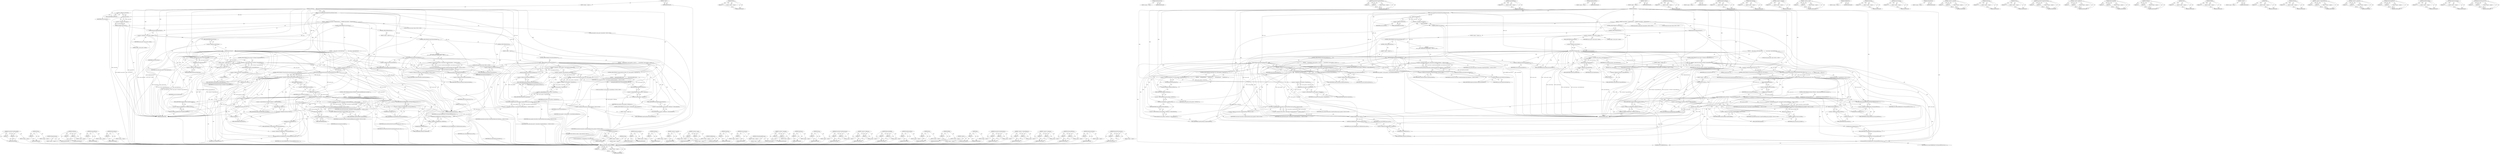digraph "ParseColorOrCurrentColor" {
vulnerable_268 [label=<(METHOD,CanvasStyle.CreateFromRGBA)>];
vulnerable_269 [label=<(PARAM,p1)>];
vulnerable_270 [label=<(PARAM,p2)>];
vulnerable_271 [label=<(BLOCK,&lt;empty&gt;,&lt;empty&gt;)>];
vulnerable_272 [label=<(METHOD_RETURN,ANY)>];
vulnerable_252 [label=<(METHOD,FillStyle)>];
vulnerable_253 [label=<(PARAM,p1)>];
vulnerable_254 [label=<(BLOCK,&lt;empty&gt;,&lt;empty&gt;)>];
vulnerable_255 [label=<(METHOD_RETURN,ANY)>];
vulnerable_209 [label=<(METHOD,ValidateStateStack)>];
vulnerable_210 [label=<(BLOCK,&lt;empty&gt;,&lt;empty&gt;)>];
vulnerable_211 [label=<(METHOD_RETURN,ANY)>];
vulnerable_317 [label=<(METHOD,CanvasStyle.CreateFromPattern)>];
vulnerable_318 [label=<(PARAM,p1)>];
vulnerable_319 [label=<(PARAM,p2)>];
vulnerable_320 [label=<(BLOCK,&lt;empty&gt;,&lt;empty&gt;)>];
vulnerable_321 [label=<(METHOD_RETURN,ANY)>];
vulnerable_230 [label=<(METHOD,UnparsedFillColor)>];
vulnerable_231 [label=<(PARAM,p1)>];
vulnerable_232 [label=<(BLOCK,&lt;empty&gt;,&lt;empty&gt;)>];
vulnerable_233 [label=<(METHOD_RETURN,ANY)>];
vulnerable_306 [label=<(METHOD,ClearResolvedFilters)>];
vulnerable_307 [label=<(BLOCK,&lt;empty&gt;,&lt;empty&gt;)>];
vulnerable_308 [label=<(METHOD_RETURN,ANY)>];
vulnerable_6 [label=<(METHOD,&lt;global&gt;)<SUB>1</SUB>>];
vulnerable_7 [label=<(BLOCK,&lt;empty&gt;,&lt;empty&gt;)<SUB>1</SUB>>];
vulnerable_8 [label=<(METHOD,setFillStyle)<SUB>1</SUB>>];
vulnerable_9 [label=<(PARAM,const StringOrCanvasGradientOrCanvasPattern&amp; style)<SUB>2</SUB>>];
vulnerable_10 [label=<(BLOCK,{
  DCHECK(!style.IsNull());
  ValidateStateSta...,{
  DCHECK(!style.IsNull());
  ValidateStateSta...)<SUB>2</SUB>>];
vulnerable_11 [label=<(DCHECK,DCHECK(!style.IsNull()))<SUB>3</SUB>>];
vulnerable_12 [label=<(&lt;operator&gt;.logicalNot,!style.IsNull())<SUB>3</SUB>>];
vulnerable_13 [label=<(IsNull,style.IsNull())<SUB>3</SUB>>];
vulnerable_14 [label=<(&lt;operator&gt;.fieldAccess,style.IsNull)<SUB>3</SUB>>];
vulnerable_15 [label=<(IDENTIFIER,style,style.IsNull())<SUB>3</SUB>>];
vulnerable_16 [label=<(FIELD_IDENTIFIER,IsNull,IsNull)<SUB>3</SUB>>];
vulnerable_17 [label=<(ValidateStateStack,ValidateStateStack())<SUB>4</SUB>>];
vulnerable_18 [label="<(LOCAL,String color_string: String)<SUB>5</SUB>>"];
vulnerable_19 [label="<(LOCAL,CanvasStyle* canvas_style: CanvasStyle*)<SUB>6</SUB>>"];
vulnerable_20 [label=<(&lt;operator&gt;.assignment,* canvas_style = nullptr)<SUB>6</SUB>>];
vulnerable_21 [label=<(IDENTIFIER,canvas_style,* canvas_style = nullptr)<SUB>6</SUB>>];
vulnerable_22 [label=<(LITERAL,nullptr,* canvas_style = nullptr)<SUB>6</SUB>>];
vulnerable_23 [label=<(CONTROL_STRUCTURE,IF,if (style.IsString()))<SUB>7</SUB>>];
vulnerable_24 [label=<(IsString,style.IsString())<SUB>7</SUB>>];
vulnerable_25 [label=<(&lt;operator&gt;.fieldAccess,style.IsString)<SUB>7</SUB>>];
vulnerable_26 [label=<(IDENTIFIER,style,style.IsString())<SUB>7</SUB>>];
vulnerable_27 [label=<(FIELD_IDENTIFIER,IsString,IsString)<SUB>7</SUB>>];
vulnerable_28 [label=<(BLOCK,{
    color_string = style.GetAsString();
    i...,{
    color_string = style.GetAsString();
    i...)<SUB>7</SUB>>];
vulnerable_29 [label=<(&lt;operator&gt;.assignment,color_string = style.GetAsString())<SUB>8</SUB>>];
vulnerable_30 [label=<(IDENTIFIER,color_string,color_string = style.GetAsString())<SUB>8</SUB>>];
vulnerable_31 [label=<(GetAsString,style.GetAsString())<SUB>8</SUB>>];
vulnerable_32 [label=<(&lt;operator&gt;.fieldAccess,style.GetAsString)<SUB>8</SUB>>];
vulnerable_33 [label=<(IDENTIFIER,style,style.GetAsString())<SUB>8</SUB>>];
vulnerable_34 [label=<(FIELD_IDENTIFIER,GetAsString,GetAsString)<SUB>8</SUB>>];
vulnerable_35 [label=<(CONTROL_STRUCTURE,IF,if (color_string == GetState().UnparsedFillColor()))<SUB>9</SUB>>];
vulnerable_36 [label=<(&lt;operator&gt;.equals,color_string == GetState().UnparsedFillColor())<SUB>9</SUB>>];
vulnerable_37 [label=<(IDENTIFIER,color_string,color_string == GetState().UnparsedFillColor())<SUB>9</SUB>>];
vulnerable_38 [label=<(UnparsedFillColor,GetState().UnparsedFillColor())<SUB>9</SUB>>];
vulnerable_39 [label=<(&lt;operator&gt;.fieldAccess,GetState().UnparsedFillColor)<SUB>9</SUB>>];
vulnerable_40 [label=<(GetState,GetState())<SUB>9</SUB>>];
vulnerable_41 [label=<(FIELD_IDENTIFIER,UnparsedFillColor,UnparsedFillColor)<SUB>9</SUB>>];
vulnerable_42 [label=<(BLOCK,&lt;empty&gt;,&lt;empty&gt;)<SUB>10</SUB>>];
vulnerable_43 [label=<(RETURN,return;,return;)<SUB>10</SUB>>];
vulnerable_44 [label="<(LOCAL,Color parsed_color: Color)<SUB>11</SUB>>"];
vulnerable_45 [label=<(&lt;operator&gt;.assignment,parsed_color = 0)<SUB>11</SUB>>];
vulnerable_46 [label=<(IDENTIFIER,parsed_color,parsed_color = 0)<SUB>11</SUB>>];
vulnerable_47 [label=<(LITERAL,0,parsed_color = 0)<SUB>11</SUB>>];
vulnerable_48 [label=<(CONTROL_STRUCTURE,IF,if (!ParseColorOrCurrentColor(parsed_color, color_string)))<SUB>12</SUB>>];
vulnerable_49 [label=<(&lt;operator&gt;.logicalNot,!ParseColorOrCurrentColor(parsed_color, color_s...)<SUB>12</SUB>>];
vulnerable_50 [label=<(ParseColorOrCurrentColor,ParseColorOrCurrentColor(parsed_color, color_st...)<SUB>12</SUB>>];
vulnerable_51 [label=<(IDENTIFIER,parsed_color,ParseColorOrCurrentColor(parsed_color, color_st...)<SUB>12</SUB>>];
vulnerable_52 [label=<(IDENTIFIER,color_string,ParseColorOrCurrentColor(parsed_color, color_st...)<SUB>12</SUB>>];
vulnerable_53 [label=<(BLOCK,&lt;empty&gt;,&lt;empty&gt;)<SUB>13</SUB>>];
vulnerable_54 [label=<(RETURN,return;,return;)<SUB>13</SUB>>];
vulnerable_55 [label=<(CONTROL_STRUCTURE,IF,if (GetState().FillStyle()-&gt;IsEquivalentRGBA(parsed_color.Rgb())))<SUB>14</SUB>>];
vulnerable_56 [label=<(IsEquivalentRGBA,GetState().FillStyle()-&gt;IsEquivalentRGBA(parsed...)<SUB>14</SUB>>];
vulnerable_57 [label=<(&lt;operator&gt;.indirectFieldAccess,GetState().FillStyle()-&gt;IsEquivalentRGBA)<SUB>14</SUB>>];
vulnerable_58 [label=<(FillStyle,GetState().FillStyle())<SUB>14</SUB>>];
vulnerable_59 [label=<(&lt;operator&gt;.fieldAccess,GetState().FillStyle)<SUB>14</SUB>>];
vulnerable_60 [label=<(GetState,GetState())<SUB>14</SUB>>];
vulnerable_61 [label=<(FIELD_IDENTIFIER,FillStyle,FillStyle)<SUB>14</SUB>>];
vulnerable_62 [label=<(FIELD_IDENTIFIER,IsEquivalentRGBA,IsEquivalentRGBA)<SUB>14</SUB>>];
vulnerable_63 [label=<(Rgb,parsed_color.Rgb())<SUB>14</SUB>>];
vulnerable_64 [label=<(&lt;operator&gt;.fieldAccess,parsed_color.Rgb)<SUB>14</SUB>>];
vulnerable_65 [label=<(IDENTIFIER,parsed_color,parsed_color.Rgb())<SUB>14</SUB>>];
vulnerable_66 [label=<(FIELD_IDENTIFIER,Rgb,Rgb)<SUB>14</SUB>>];
vulnerable_67 [label=<(BLOCK,{
      ModifiableState().SetUnparsedFillColor(...,{
      ModifiableState().SetUnparsedFillColor(...)<SUB>14</SUB>>];
vulnerable_68 [label=<(SetUnparsedFillColor,ModifiableState().SetUnparsedFillColor(color_st...)<SUB>15</SUB>>];
vulnerable_69 [label=<(&lt;operator&gt;.fieldAccess,ModifiableState().SetUnparsedFillColor)<SUB>15</SUB>>];
vulnerable_70 [label=<(ModifiableState,ModifiableState())<SUB>15</SUB>>];
vulnerable_71 [label=<(FIELD_IDENTIFIER,SetUnparsedFillColor,SetUnparsedFillColor)<SUB>15</SUB>>];
vulnerable_72 [label=<(IDENTIFIER,color_string,ModifiableState().SetUnparsedFillColor(color_st...)<SUB>15</SUB>>];
vulnerable_73 [label=<(RETURN,return;,return;)<SUB>16</SUB>>];
vulnerable_74 [label="<(&lt;operator&gt;.assignment,canvas_style = CanvasStyle::CreateFromRGBA(pars...)<SUB>18</SUB>>"];
vulnerable_75 [label="<(IDENTIFIER,canvas_style,canvas_style = CanvasStyle::CreateFromRGBA(pars...)<SUB>18</SUB>>"];
vulnerable_76 [label="<(CanvasStyle.CreateFromRGBA,CanvasStyle::CreateFromRGBA(parsed_color.Rgb()))<SUB>18</SUB>>"];
vulnerable_77 [label="<(&lt;operator&gt;.fieldAccess,CanvasStyle::CreateFromRGBA)<SUB>18</SUB>>"];
vulnerable_78 [label="<(IDENTIFIER,CanvasStyle,CanvasStyle::CreateFromRGBA(parsed_color.Rgb()))<SUB>18</SUB>>"];
vulnerable_79 [label=<(FIELD_IDENTIFIER,CreateFromRGBA,CreateFromRGBA)<SUB>18</SUB>>];
vulnerable_80 [label=<(Rgb,parsed_color.Rgb())<SUB>18</SUB>>];
vulnerable_81 [label=<(&lt;operator&gt;.fieldAccess,parsed_color.Rgb)<SUB>18</SUB>>];
vulnerable_82 [label=<(IDENTIFIER,parsed_color,parsed_color.Rgb())<SUB>18</SUB>>];
vulnerable_83 [label=<(FIELD_IDENTIFIER,Rgb,Rgb)<SUB>18</SUB>>];
vulnerable_84 [label=<(CONTROL_STRUCTURE,ELSE,else)<SUB>19</SUB>>];
vulnerable_85 [label=<(BLOCK,&lt;empty&gt;,&lt;empty&gt;)<SUB>19</SUB>>];
vulnerable_86 [label=<(CONTROL_STRUCTURE,IF,if (style.IsCanvasGradient()))<SUB>19</SUB>>];
vulnerable_87 [label=<(IsCanvasGradient,style.IsCanvasGradient())<SUB>19</SUB>>];
vulnerable_88 [label=<(&lt;operator&gt;.fieldAccess,style.IsCanvasGradient)<SUB>19</SUB>>];
vulnerable_89 [label=<(IDENTIFIER,style,style.IsCanvasGradient())<SUB>19</SUB>>];
vulnerable_90 [label=<(FIELD_IDENTIFIER,IsCanvasGradient,IsCanvasGradient)<SUB>19</SUB>>];
vulnerable_91 [label="<(BLOCK,{
    canvas_style = CanvasStyle::CreateFromGra...,{
    canvas_style = CanvasStyle::CreateFromGra...)<SUB>19</SUB>>"];
vulnerable_92 [label="<(&lt;operator&gt;.assignment,canvas_style = CanvasStyle::CreateFromGradient(...)<SUB>20</SUB>>"];
vulnerable_93 [label="<(IDENTIFIER,canvas_style,canvas_style = CanvasStyle::CreateFromGradient(...)<SUB>20</SUB>>"];
vulnerable_94 [label="<(CanvasStyle.CreateFromGradient,CanvasStyle::CreateFromGradient(style.GetAsCanv...)<SUB>20</SUB>>"];
vulnerable_95 [label="<(&lt;operator&gt;.fieldAccess,CanvasStyle::CreateFromGradient)<SUB>20</SUB>>"];
vulnerable_96 [label="<(IDENTIFIER,CanvasStyle,CanvasStyle::CreateFromGradient(style.GetAsCanv...)<SUB>20</SUB>>"];
vulnerable_97 [label=<(FIELD_IDENTIFIER,CreateFromGradient,CreateFromGradient)<SUB>20</SUB>>];
vulnerable_98 [label=<(GetAsCanvasGradient,style.GetAsCanvasGradient())<SUB>20</SUB>>];
vulnerable_99 [label=<(&lt;operator&gt;.fieldAccess,style.GetAsCanvasGradient)<SUB>20</SUB>>];
vulnerable_100 [label=<(IDENTIFIER,style,style.GetAsCanvasGradient())<SUB>20</SUB>>];
vulnerable_101 [label=<(FIELD_IDENTIFIER,GetAsCanvasGradient,GetAsCanvasGradient)<SUB>20</SUB>>];
vulnerable_102 [label=<(CONTROL_STRUCTURE,ELSE,else)<SUB>21</SUB>>];
vulnerable_103 [label=<(BLOCK,&lt;empty&gt;,&lt;empty&gt;)<SUB>21</SUB>>];
vulnerable_104 [label=<(CONTROL_STRUCTURE,IF,if (style.IsCanvasPattern()))<SUB>21</SUB>>];
vulnerable_105 [label=<(IsCanvasPattern,style.IsCanvasPattern())<SUB>21</SUB>>];
vulnerable_106 [label=<(&lt;operator&gt;.fieldAccess,style.IsCanvasPattern)<SUB>21</SUB>>];
vulnerable_107 [label=<(IDENTIFIER,style,style.IsCanvasPattern())<SUB>21</SUB>>];
vulnerable_108 [label=<(FIELD_IDENTIFIER,IsCanvasPattern,IsCanvasPattern)<SUB>21</SUB>>];
vulnerable_109 [label=<(BLOCK,{
     CanvasPattern* canvas_pattern = style.Ge...,{
     CanvasPattern* canvas_pattern = style.Ge...)<SUB>21</SUB>>];
vulnerable_110 [label="<(LOCAL,CanvasPattern* canvas_pattern: CanvasPattern*)<SUB>22</SUB>>"];
vulnerable_111 [label=<(&lt;operator&gt;.assignment,* canvas_pattern = style.GetAsCanvasPattern())<SUB>22</SUB>>];
vulnerable_112 [label=<(IDENTIFIER,canvas_pattern,* canvas_pattern = style.GetAsCanvasPattern())<SUB>22</SUB>>];
vulnerable_113 [label=<(GetAsCanvasPattern,style.GetAsCanvasPattern())<SUB>22</SUB>>];
vulnerable_114 [label=<(&lt;operator&gt;.fieldAccess,style.GetAsCanvasPattern)<SUB>22</SUB>>];
vulnerable_115 [label=<(IDENTIFIER,style,style.GetAsCanvasPattern())<SUB>22</SUB>>];
vulnerable_116 [label=<(FIELD_IDENTIFIER,GetAsCanvasPattern,GetAsCanvasPattern)<SUB>22</SUB>>];
vulnerable_117 [label=<(CONTROL_STRUCTURE,IF,if (OriginClean() &amp;&amp; !canvas_pattern-&gt;OriginClean()))<SUB>24</SUB>>];
vulnerable_118 [label=<(&lt;operator&gt;.logicalAnd,OriginClean() &amp;&amp; !canvas_pattern-&gt;OriginClean())<SUB>24</SUB>>];
vulnerable_119 [label=<(OriginClean,OriginClean())<SUB>24</SUB>>];
vulnerable_120 [label=<(&lt;operator&gt;.logicalNot,!canvas_pattern-&gt;OriginClean())<SUB>24</SUB>>];
vulnerable_121 [label=<(OriginClean,canvas_pattern-&gt;OriginClean())<SUB>24</SUB>>];
vulnerable_122 [label=<(&lt;operator&gt;.indirectFieldAccess,canvas_pattern-&gt;OriginClean)<SUB>24</SUB>>];
vulnerable_123 [label=<(IDENTIFIER,canvas_pattern,canvas_pattern-&gt;OriginClean())<SUB>24</SUB>>];
vulnerable_124 [label=<(FIELD_IDENTIFIER,OriginClean,OriginClean)<SUB>24</SUB>>];
vulnerable_125 [label=<(BLOCK,{
      SetOriginTainted();
      ClearResolved...,{
      SetOriginTainted();
      ClearResolved...)<SUB>24</SUB>>];
vulnerable_126 [label=<(SetOriginTainted,SetOriginTainted())<SUB>25</SUB>>];
vulnerable_127 [label=<(ClearResolvedFilters,ClearResolvedFilters())<SUB>26</SUB>>];
vulnerable_128 [label=<(CONTROL_STRUCTURE,IF,if (canvas_pattern-&gt;GetPattern()-&gt;IsTextureBacked()))<SUB>28</SUB>>];
vulnerable_129 [label=<(IsTextureBacked,canvas_pattern-&gt;GetPattern()-&gt;IsTextureBacked())<SUB>28</SUB>>];
vulnerable_130 [label=<(&lt;operator&gt;.indirectFieldAccess,canvas_pattern-&gt;GetPattern()-&gt;IsTextureBacked)<SUB>28</SUB>>];
vulnerable_131 [label=<(GetPattern,canvas_pattern-&gt;GetPattern())<SUB>28</SUB>>];
vulnerable_132 [label=<(&lt;operator&gt;.indirectFieldAccess,canvas_pattern-&gt;GetPattern)<SUB>28</SUB>>];
vulnerable_133 [label=<(IDENTIFIER,canvas_pattern,canvas_pattern-&gt;GetPattern())<SUB>28</SUB>>];
vulnerable_134 [label=<(FIELD_IDENTIFIER,GetPattern,GetPattern)<SUB>28</SUB>>];
vulnerable_135 [label=<(FIELD_IDENTIFIER,IsTextureBacked,IsTextureBacked)<SUB>28</SUB>>];
vulnerable_136 [label=<(BLOCK,&lt;empty&gt;,&lt;empty&gt;)<SUB>29</SUB>>];
vulnerable_137 [label="<(LOCAL,DisableDeferral : DisableDeferral)<SUB>29</SUB>>"];
vulnerable_138 [label="<(&lt;operator&gt;.assignment,canvas_style = CanvasStyle::CreateFromPattern(c...)<SUB>30</SUB>>"];
vulnerable_139 [label="<(IDENTIFIER,canvas_style,canvas_style = CanvasStyle::CreateFromPattern(c...)<SUB>30</SUB>>"];
vulnerable_140 [label="<(CanvasStyle.CreateFromPattern,CanvasStyle::CreateFromPattern(canvas_pattern))<SUB>30</SUB>>"];
vulnerable_141 [label="<(&lt;operator&gt;.fieldAccess,CanvasStyle::CreateFromPattern)<SUB>30</SUB>>"];
vulnerable_142 [label="<(IDENTIFIER,CanvasStyle,CanvasStyle::CreateFromPattern(canvas_pattern))<SUB>30</SUB>>"];
vulnerable_143 [label=<(FIELD_IDENTIFIER,CreateFromPattern,CreateFromPattern)<SUB>30</SUB>>];
vulnerable_144 [label="<(IDENTIFIER,canvas_pattern,CanvasStyle::CreateFromPattern(canvas_pattern))<SUB>30</SUB>>"];
vulnerable_145 [label=<(DCHECK,DCHECK(canvas_style))<SUB>33</SUB>>];
vulnerable_146 [label=<(IDENTIFIER,canvas_style,DCHECK(canvas_style))<SUB>33</SUB>>];
vulnerable_147 [label=<(SetFillStyle,ModifiableState().SetFillStyle(canvas_style))<SUB>34</SUB>>];
vulnerable_148 [label=<(&lt;operator&gt;.fieldAccess,ModifiableState().SetFillStyle)<SUB>34</SUB>>];
vulnerable_149 [label=<(ModifiableState,ModifiableState())<SUB>34</SUB>>];
vulnerable_150 [label=<(FIELD_IDENTIFIER,SetFillStyle,SetFillStyle)<SUB>34</SUB>>];
vulnerable_151 [label=<(IDENTIFIER,canvas_style,ModifiableState().SetFillStyle(canvas_style))<SUB>34</SUB>>];
vulnerable_152 [label=<(SetUnparsedFillColor,ModifiableState().SetUnparsedFillColor(color_st...)<SUB>35</SUB>>];
vulnerable_153 [label=<(&lt;operator&gt;.fieldAccess,ModifiableState().SetUnparsedFillColor)<SUB>35</SUB>>];
vulnerable_154 [label=<(ModifiableState,ModifiableState())<SUB>35</SUB>>];
vulnerable_155 [label=<(FIELD_IDENTIFIER,SetUnparsedFillColor,SetUnparsedFillColor)<SUB>35</SUB>>];
vulnerable_156 [label=<(IDENTIFIER,color_string,ModifiableState().SetUnparsedFillColor(color_st...)<SUB>35</SUB>>];
vulnerable_157 [label=<(ClearResolvedFilter,ModifiableState().ClearResolvedFilter())<SUB>36</SUB>>];
vulnerable_158 [label=<(&lt;operator&gt;.fieldAccess,ModifiableState().ClearResolvedFilter)<SUB>36</SUB>>];
vulnerable_159 [label=<(ModifiableState,ModifiableState())<SUB>36</SUB>>];
vulnerable_160 [label=<(FIELD_IDENTIFIER,ClearResolvedFilter,ClearResolvedFilter)<SUB>36</SUB>>];
vulnerable_161 [label=<(METHOD_RETURN,void)<SUB>1</SUB>>];
vulnerable_163 [label=<(METHOD_RETURN,ANY)<SUB>1</SUB>>];
vulnerable_286 [label=<(METHOD,IsCanvasPattern)>];
vulnerable_287 [label=<(PARAM,p1)>];
vulnerable_288 [label=<(BLOCK,&lt;empty&gt;,&lt;empty&gt;)>];
vulnerable_289 [label=<(METHOD_RETURN,ANY)>];
vulnerable_234 [label=<(METHOD,GetState)>];
vulnerable_235 [label=<(BLOCK,&lt;empty&gt;,&lt;empty&gt;)>];
vulnerable_236 [label=<(METHOD_RETURN,ANY)>];
vulnerable_290 [label=<(METHOD,GetAsCanvasPattern)>];
vulnerable_291 [label=<(PARAM,p1)>];
vulnerable_292 [label=<(BLOCK,&lt;empty&gt;,&lt;empty&gt;)>];
vulnerable_293 [label=<(METHOD_RETURN,ANY)>];
vulnerable_309 [label=<(METHOD,IsTextureBacked)>];
vulnerable_310 [label=<(PARAM,p1)>];
vulnerable_311 [label=<(BLOCK,&lt;empty&gt;,&lt;empty&gt;)>];
vulnerable_312 [label=<(METHOD_RETURN,ANY)>];
vulnerable_196 [label=<(METHOD,&lt;operator&gt;.logicalNot)>];
vulnerable_197 [label=<(PARAM,p1)>];
vulnerable_198 [label=<(BLOCK,&lt;empty&gt;,&lt;empty&gt;)>];
vulnerable_199 [label=<(METHOD_RETURN,ANY)>];
vulnerable_225 [label=<(METHOD,&lt;operator&gt;.equals)>];
vulnerable_226 [label=<(PARAM,p1)>];
vulnerable_227 [label=<(PARAM,p2)>];
vulnerable_228 [label=<(BLOCK,&lt;empty&gt;,&lt;empty&gt;)>];
vulnerable_229 [label=<(METHOD_RETURN,ANY)>];
vulnerable_265 [label=<(METHOD,ModifiableState)>];
vulnerable_266 [label=<(BLOCK,&lt;empty&gt;,&lt;empty&gt;)>];
vulnerable_267 [label=<(METHOD_RETURN,ANY)>];
vulnerable_299 [label=<(METHOD,OriginClean)>];
vulnerable_300 [label=<(PARAM,p1)>];
vulnerable_301 [label=<(BLOCK,&lt;empty&gt;,&lt;empty&gt;)>];
vulnerable_302 [label=<(METHOD_RETURN,ANY)>];
vulnerable_273 [label=<(METHOD,IsCanvasGradient)>];
vulnerable_274 [label=<(PARAM,p1)>];
vulnerable_275 [label=<(BLOCK,&lt;empty&gt;,&lt;empty&gt;)>];
vulnerable_276 [label=<(METHOD_RETURN,ANY)>];
vulnerable_303 [label=<(METHOD,SetOriginTainted)>];
vulnerable_304 [label=<(BLOCK,&lt;empty&gt;,&lt;empty&gt;)>];
vulnerable_305 [label=<(METHOD_RETURN,ANY)>];
vulnerable_294 [label=<(METHOD,&lt;operator&gt;.logicalAnd)>];
vulnerable_295 [label=<(PARAM,p1)>];
vulnerable_296 [label=<(PARAM,p2)>];
vulnerable_297 [label=<(BLOCK,&lt;empty&gt;,&lt;empty&gt;)>];
vulnerable_298 [label=<(METHOD_RETURN,ANY)>];
vulnerable_221 [label=<(METHOD,GetAsString)>];
vulnerable_222 [label=<(PARAM,p1)>];
vulnerable_223 [label=<(BLOCK,&lt;empty&gt;,&lt;empty&gt;)>];
vulnerable_224 [label=<(METHOD_RETURN,ANY)>];
vulnerable_217 [label=<(METHOD,IsString)>];
vulnerable_218 [label=<(PARAM,p1)>];
vulnerable_219 [label=<(BLOCK,&lt;empty&gt;,&lt;empty&gt;)>];
vulnerable_220 [label=<(METHOD_RETURN,ANY)>];
vulnerable_277 [label=<(METHOD,CanvasStyle.CreateFromGradient)>];
vulnerable_278 [label=<(PARAM,p1)>];
vulnerable_279 [label=<(PARAM,p2)>];
vulnerable_280 [label=<(BLOCK,&lt;empty&gt;,&lt;empty&gt;)>];
vulnerable_281 [label=<(METHOD_RETURN,ANY)>];
vulnerable_204 [label=<(METHOD,&lt;operator&gt;.fieldAccess)>];
vulnerable_205 [label=<(PARAM,p1)>];
vulnerable_206 [label=<(PARAM,p2)>];
vulnerable_207 [label=<(BLOCK,&lt;empty&gt;,&lt;empty&gt;)>];
vulnerable_208 [label=<(METHOD_RETURN,ANY)>];
vulnerable_242 [label=<(METHOD,IsEquivalentRGBA)>];
vulnerable_243 [label=<(PARAM,p1)>];
vulnerable_244 [label=<(PARAM,p2)>];
vulnerable_245 [label=<(BLOCK,&lt;empty&gt;,&lt;empty&gt;)>];
vulnerable_246 [label=<(METHOD_RETURN,ANY)>];
vulnerable_322 [label=<(METHOD,SetFillStyle)>];
vulnerable_323 [label=<(PARAM,p1)>];
vulnerable_324 [label=<(PARAM,p2)>];
vulnerable_325 [label=<(BLOCK,&lt;empty&gt;,&lt;empty&gt;)>];
vulnerable_326 [label=<(METHOD_RETURN,ANY)>];
vulnerable_200 [label=<(METHOD,IsNull)>];
vulnerable_201 [label=<(PARAM,p1)>];
vulnerable_202 [label=<(BLOCK,&lt;empty&gt;,&lt;empty&gt;)>];
vulnerable_203 [label=<(METHOD_RETURN,ANY)>];
vulnerable_192 [label=<(METHOD,DCHECK)>];
vulnerable_193 [label=<(PARAM,p1)>];
vulnerable_194 [label=<(BLOCK,&lt;empty&gt;,&lt;empty&gt;)>];
vulnerable_195 [label=<(METHOD_RETURN,ANY)>];
vulnerable_186 [label=<(METHOD,&lt;global&gt;)<SUB>1</SUB>>];
vulnerable_187 [label=<(BLOCK,&lt;empty&gt;,&lt;empty&gt;)>];
vulnerable_188 [label=<(METHOD_RETURN,ANY)>];
vulnerable_256 [label=<(METHOD,Rgb)>];
vulnerable_257 [label=<(PARAM,p1)>];
vulnerable_258 [label=<(BLOCK,&lt;empty&gt;,&lt;empty&gt;)>];
vulnerable_259 [label=<(METHOD_RETURN,ANY)>];
vulnerable_313 [label=<(METHOD,GetPattern)>];
vulnerable_314 [label=<(PARAM,p1)>];
vulnerable_315 [label=<(BLOCK,&lt;empty&gt;,&lt;empty&gt;)>];
vulnerable_316 [label=<(METHOD_RETURN,ANY)>];
vulnerable_247 [label=<(METHOD,&lt;operator&gt;.indirectFieldAccess)>];
vulnerable_248 [label=<(PARAM,p1)>];
vulnerable_249 [label=<(PARAM,p2)>];
vulnerable_250 [label=<(BLOCK,&lt;empty&gt;,&lt;empty&gt;)>];
vulnerable_251 [label=<(METHOD_RETURN,ANY)>];
vulnerable_212 [label=<(METHOD,&lt;operator&gt;.assignment)>];
vulnerable_213 [label=<(PARAM,p1)>];
vulnerable_214 [label=<(PARAM,p2)>];
vulnerable_215 [label=<(BLOCK,&lt;empty&gt;,&lt;empty&gt;)>];
vulnerable_216 [label=<(METHOD_RETURN,ANY)>];
vulnerable_260 [label=<(METHOD,SetUnparsedFillColor)>];
vulnerable_261 [label=<(PARAM,p1)>];
vulnerable_262 [label=<(PARAM,p2)>];
vulnerable_263 [label=<(BLOCK,&lt;empty&gt;,&lt;empty&gt;)>];
vulnerable_264 [label=<(METHOD_RETURN,ANY)>];
vulnerable_327 [label=<(METHOD,ClearResolvedFilter)>];
vulnerable_328 [label=<(PARAM,p1)>];
vulnerable_329 [label=<(BLOCK,&lt;empty&gt;,&lt;empty&gt;)>];
vulnerable_330 [label=<(METHOD_RETURN,ANY)>];
vulnerable_282 [label=<(METHOD,GetAsCanvasGradient)>];
vulnerable_283 [label=<(PARAM,p1)>];
vulnerable_284 [label=<(BLOCK,&lt;empty&gt;,&lt;empty&gt;)>];
vulnerable_285 [label=<(METHOD_RETURN,ANY)>];
vulnerable_237 [label=<(METHOD,ParseColorOrCurrentColor)>];
vulnerable_238 [label=<(PARAM,p1)>];
vulnerable_239 [label=<(PARAM,p2)>];
vulnerable_240 [label=<(BLOCK,&lt;empty&gt;,&lt;empty&gt;)>];
vulnerable_241 [label=<(METHOD_RETURN,ANY)>];
fixed_268 [label=<(METHOD,CanvasStyle.CreateFromRGBA)>];
fixed_269 [label=<(PARAM,p1)>];
fixed_270 [label=<(PARAM,p2)>];
fixed_271 [label=<(BLOCK,&lt;empty&gt;,&lt;empty&gt;)>];
fixed_272 [label=<(METHOD_RETURN,ANY)>];
fixed_252 [label=<(METHOD,FillStyle)>];
fixed_253 [label=<(PARAM,p1)>];
fixed_254 [label=<(BLOCK,&lt;empty&gt;,&lt;empty&gt;)>];
fixed_255 [label=<(METHOD_RETURN,ANY)>];
fixed_209 [label=<(METHOD,ValidateStateStack)>];
fixed_210 [label=<(BLOCK,&lt;empty&gt;,&lt;empty&gt;)>];
fixed_211 [label=<(METHOD_RETURN,ANY)>];
fixed_319 [label=<(METHOD,SetFillStyle)>];
fixed_320 [label=<(PARAM,p1)>];
fixed_321 [label=<(PARAM,p2)>];
fixed_322 [label=<(BLOCK,&lt;empty&gt;,&lt;empty&gt;)>];
fixed_323 [label=<(METHOD_RETURN,ANY)>];
fixed_230 [label=<(METHOD,UnparsedFillColor)>];
fixed_231 [label=<(PARAM,p1)>];
fixed_232 [label=<(BLOCK,&lt;empty&gt;,&lt;empty&gt;)>];
fixed_233 [label=<(METHOD_RETURN,ANY)>];
fixed_306 [label=<(METHOD,IsTextureBacked)>];
fixed_307 [label=<(PARAM,p1)>];
fixed_308 [label=<(BLOCK,&lt;empty&gt;,&lt;empty&gt;)>];
fixed_309 [label=<(METHOD_RETURN,ANY)>];
fixed_6 [label=<(METHOD,&lt;global&gt;)<SUB>1</SUB>>];
fixed_7 [label=<(BLOCK,&lt;empty&gt;,&lt;empty&gt;)<SUB>1</SUB>>];
fixed_8 [label=<(METHOD,setFillStyle)<SUB>1</SUB>>];
fixed_9 [label=<(PARAM,const StringOrCanvasGradientOrCanvasPattern&amp; style)<SUB>2</SUB>>];
fixed_10 [label=<(BLOCK,{
  DCHECK(!style.IsNull());
  ValidateStateSta...,{
  DCHECK(!style.IsNull());
  ValidateStateSta...)<SUB>2</SUB>>];
fixed_11 [label=<(DCHECK,DCHECK(!style.IsNull()))<SUB>3</SUB>>];
fixed_12 [label=<(&lt;operator&gt;.logicalNot,!style.IsNull())<SUB>3</SUB>>];
fixed_13 [label=<(IsNull,style.IsNull())<SUB>3</SUB>>];
fixed_14 [label=<(&lt;operator&gt;.fieldAccess,style.IsNull)<SUB>3</SUB>>];
fixed_15 [label=<(IDENTIFIER,style,style.IsNull())<SUB>3</SUB>>];
fixed_16 [label=<(FIELD_IDENTIFIER,IsNull,IsNull)<SUB>3</SUB>>];
fixed_17 [label=<(ValidateStateStack,ValidateStateStack())<SUB>4</SUB>>];
fixed_18 [label="<(LOCAL,String color_string: String)<SUB>5</SUB>>"];
fixed_19 [label="<(LOCAL,CanvasStyle* canvas_style: CanvasStyle*)<SUB>6</SUB>>"];
fixed_20 [label=<(&lt;operator&gt;.assignment,* canvas_style = nullptr)<SUB>6</SUB>>];
fixed_21 [label=<(IDENTIFIER,canvas_style,* canvas_style = nullptr)<SUB>6</SUB>>];
fixed_22 [label=<(LITERAL,nullptr,* canvas_style = nullptr)<SUB>6</SUB>>];
fixed_23 [label=<(CONTROL_STRUCTURE,IF,if (style.IsString()))<SUB>7</SUB>>];
fixed_24 [label=<(IsString,style.IsString())<SUB>7</SUB>>];
fixed_25 [label=<(&lt;operator&gt;.fieldAccess,style.IsString)<SUB>7</SUB>>];
fixed_26 [label=<(IDENTIFIER,style,style.IsString())<SUB>7</SUB>>];
fixed_27 [label=<(FIELD_IDENTIFIER,IsString,IsString)<SUB>7</SUB>>];
fixed_28 [label=<(BLOCK,{
    color_string = style.GetAsString();
    i...,{
    color_string = style.GetAsString();
    i...)<SUB>7</SUB>>];
fixed_29 [label=<(&lt;operator&gt;.assignment,color_string = style.GetAsString())<SUB>8</SUB>>];
fixed_30 [label=<(IDENTIFIER,color_string,color_string = style.GetAsString())<SUB>8</SUB>>];
fixed_31 [label=<(GetAsString,style.GetAsString())<SUB>8</SUB>>];
fixed_32 [label=<(&lt;operator&gt;.fieldAccess,style.GetAsString)<SUB>8</SUB>>];
fixed_33 [label=<(IDENTIFIER,style,style.GetAsString())<SUB>8</SUB>>];
fixed_34 [label=<(FIELD_IDENTIFIER,GetAsString,GetAsString)<SUB>8</SUB>>];
fixed_35 [label=<(CONTROL_STRUCTURE,IF,if (color_string == GetState().UnparsedFillColor()))<SUB>9</SUB>>];
fixed_36 [label=<(&lt;operator&gt;.equals,color_string == GetState().UnparsedFillColor())<SUB>9</SUB>>];
fixed_37 [label=<(IDENTIFIER,color_string,color_string == GetState().UnparsedFillColor())<SUB>9</SUB>>];
fixed_38 [label=<(UnparsedFillColor,GetState().UnparsedFillColor())<SUB>9</SUB>>];
fixed_39 [label=<(&lt;operator&gt;.fieldAccess,GetState().UnparsedFillColor)<SUB>9</SUB>>];
fixed_40 [label=<(GetState,GetState())<SUB>9</SUB>>];
fixed_41 [label=<(FIELD_IDENTIFIER,UnparsedFillColor,UnparsedFillColor)<SUB>9</SUB>>];
fixed_42 [label=<(BLOCK,&lt;empty&gt;,&lt;empty&gt;)<SUB>10</SUB>>];
fixed_43 [label=<(RETURN,return;,return;)<SUB>10</SUB>>];
fixed_44 [label="<(LOCAL,Color parsed_color: Color)<SUB>11</SUB>>"];
fixed_45 [label=<(&lt;operator&gt;.assignment,parsed_color = 0)<SUB>11</SUB>>];
fixed_46 [label=<(IDENTIFIER,parsed_color,parsed_color = 0)<SUB>11</SUB>>];
fixed_47 [label=<(LITERAL,0,parsed_color = 0)<SUB>11</SUB>>];
fixed_48 [label=<(CONTROL_STRUCTURE,IF,if (!ParseColorOrCurrentColor(parsed_color, color_string)))<SUB>12</SUB>>];
fixed_49 [label=<(&lt;operator&gt;.logicalNot,!ParseColorOrCurrentColor(parsed_color, color_s...)<SUB>12</SUB>>];
fixed_50 [label=<(ParseColorOrCurrentColor,ParseColorOrCurrentColor(parsed_color, color_st...)<SUB>12</SUB>>];
fixed_51 [label=<(IDENTIFIER,parsed_color,ParseColorOrCurrentColor(parsed_color, color_st...)<SUB>12</SUB>>];
fixed_52 [label=<(IDENTIFIER,color_string,ParseColorOrCurrentColor(parsed_color, color_st...)<SUB>12</SUB>>];
fixed_53 [label=<(BLOCK,&lt;empty&gt;,&lt;empty&gt;)<SUB>13</SUB>>];
fixed_54 [label=<(RETURN,return;,return;)<SUB>13</SUB>>];
fixed_55 [label=<(CONTROL_STRUCTURE,IF,if (GetState().FillStyle()-&gt;IsEquivalentRGBA(parsed_color.Rgb())))<SUB>14</SUB>>];
fixed_56 [label=<(IsEquivalentRGBA,GetState().FillStyle()-&gt;IsEquivalentRGBA(parsed...)<SUB>14</SUB>>];
fixed_57 [label=<(&lt;operator&gt;.indirectFieldAccess,GetState().FillStyle()-&gt;IsEquivalentRGBA)<SUB>14</SUB>>];
fixed_58 [label=<(FillStyle,GetState().FillStyle())<SUB>14</SUB>>];
fixed_59 [label=<(&lt;operator&gt;.fieldAccess,GetState().FillStyle)<SUB>14</SUB>>];
fixed_60 [label=<(GetState,GetState())<SUB>14</SUB>>];
fixed_61 [label=<(FIELD_IDENTIFIER,FillStyle,FillStyle)<SUB>14</SUB>>];
fixed_62 [label=<(FIELD_IDENTIFIER,IsEquivalentRGBA,IsEquivalentRGBA)<SUB>14</SUB>>];
fixed_63 [label=<(Rgb,parsed_color.Rgb())<SUB>14</SUB>>];
fixed_64 [label=<(&lt;operator&gt;.fieldAccess,parsed_color.Rgb)<SUB>14</SUB>>];
fixed_65 [label=<(IDENTIFIER,parsed_color,parsed_color.Rgb())<SUB>14</SUB>>];
fixed_66 [label=<(FIELD_IDENTIFIER,Rgb,Rgb)<SUB>14</SUB>>];
fixed_67 [label=<(BLOCK,{
      ModifiableState().SetUnparsedFillColor(...,{
      ModifiableState().SetUnparsedFillColor(...)<SUB>14</SUB>>];
fixed_68 [label=<(SetUnparsedFillColor,ModifiableState().SetUnparsedFillColor(color_st...)<SUB>15</SUB>>];
fixed_69 [label=<(&lt;operator&gt;.fieldAccess,ModifiableState().SetUnparsedFillColor)<SUB>15</SUB>>];
fixed_70 [label=<(ModifiableState,ModifiableState())<SUB>15</SUB>>];
fixed_71 [label=<(FIELD_IDENTIFIER,SetUnparsedFillColor,SetUnparsedFillColor)<SUB>15</SUB>>];
fixed_72 [label=<(IDENTIFIER,color_string,ModifiableState().SetUnparsedFillColor(color_st...)<SUB>15</SUB>>];
fixed_73 [label=<(RETURN,return;,return;)<SUB>16</SUB>>];
fixed_74 [label="<(&lt;operator&gt;.assignment,canvas_style = CanvasStyle::CreateFromRGBA(pars...)<SUB>18</SUB>>"];
fixed_75 [label="<(IDENTIFIER,canvas_style,canvas_style = CanvasStyle::CreateFromRGBA(pars...)<SUB>18</SUB>>"];
fixed_76 [label="<(CanvasStyle.CreateFromRGBA,CanvasStyle::CreateFromRGBA(parsed_color.Rgb()))<SUB>18</SUB>>"];
fixed_77 [label="<(&lt;operator&gt;.fieldAccess,CanvasStyle::CreateFromRGBA)<SUB>18</SUB>>"];
fixed_78 [label="<(IDENTIFIER,CanvasStyle,CanvasStyle::CreateFromRGBA(parsed_color.Rgb()))<SUB>18</SUB>>"];
fixed_79 [label=<(FIELD_IDENTIFIER,CreateFromRGBA,CreateFromRGBA)<SUB>18</SUB>>];
fixed_80 [label=<(Rgb,parsed_color.Rgb())<SUB>18</SUB>>];
fixed_81 [label=<(&lt;operator&gt;.fieldAccess,parsed_color.Rgb)<SUB>18</SUB>>];
fixed_82 [label=<(IDENTIFIER,parsed_color,parsed_color.Rgb())<SUB>18</SUB>>];
fixed_83 [label=<(FIELD_IDENTIFIER,Rgb,Rgb)<SUB>18</SUB>>];
fixed_84 [label=<(CONTROL_STRUCTURE,ELSE,else)<SUB>19</SUB>>];
fixed_85 [label=<(BLOCK,&lt;empty&gt;,&lt;empty&gt;)<SUB>19</SUB>>];
fixed_86 [label=<(CONTROL_STRUCTURE,IF,if (style.IsCanvasGradient()))<SUB>19</SUB>>];
fixed_87 [label=<(IsCanvasGradient,style.IsCanvasGradient())<SUB>19</SUB>>];
fixed_88 [label=<(&lt;operator&gt;.fieldAccess,style.IsCanvasGradient)<SUB>19</SUB>>];
fixed_89 [label=<(IDENTIFIER,style,style.IsCanvasGradient())<SUB>19</SUB>>];
fixed_90 [label=<(FIELD_IDENTIFIER,IsCanvasGradient,IsCanvasGradient)<SUB>19</SUB>>];
fixed_91 [label="<(BLOCK,{
    canvas_style = CanvasStyle::CreateFromGra...,{
    canvas_style = CanvasStyle::CreateFromGra...)<SUB>19</SUB>>"];
fixed_92 [label="<(&lt;operator&gt;.assignment,canvas_style = CanvasStyle::CreateFromGradient(...)<SUB>20</SUB>>"];
fixed_93 [label="<(IDENTIFIER,canvas_style,canvas_style = CanvasStyle::CreateFromGradient(...)<SUB>20</SUB>>"];
fixed_94 [label="<(CanvasStyle.CreateFromGradient,CanvasStyle::CreateFromGradient(style.GetAsCanv...)<SUB>20</SUB>>"];
fixed_95 [label="<(&lt;operator&gt;.fieldAccess,CanvasStyle::CreateFromGradient)<SUB>20</SUB>>"];
fixed_96 [label="<(IDENTIFIER,CanvasStyle,CanvasStyle::CreateFromGradient(style.GetAsCanv...)<SUB>20</SUB>>"];
fixed_97 [label=<(FIELD_IDENTIFIER,CreateFromGradient,CreateFromGradient)<SUB>20</SUB>>];
fixed_98 [label=<(GetAsCanvasGradient,style.GetAsCanvasGradient())<SUB>20</SUB>>];
fixed_99 [label=<(&lt;operator&gt;.fieldAccess,style.GetAsCanvasGradient)<SUB>20</SUB>>];
fixed_100 [label=<(IDENTIFIER,style,style.GetAsCanvasGradient())<SUB>20</SUB>>];
fixed_101 [label=<(FIELD_IDENTIFIER,GetAsCanvasGradient,GetAsCanvasGradient)<SUB>20</SUB>>];
fixed_102 [label=<(CONTROL_STRUCTURE,ELSE,else)<SUB>21</SUB>>];
fixed_103 [label=<(BLOCK,&lt;empty&gt;,&lt;empty&gt;)<SUB>21</SUB>>];
fixed_104 [label=<(CONTROL_STRUCTURE,IF,if (style.IsCanvasPattern()))<SUB>21</SUB>>];
fixed_105 [label=<(IsCanvasPattern,style.IsCanvasPattern())<SUB>21</SUB>>];
fixed_106 [label=<(&lt;operator&gt;.fieldAccess,style.IsCanvasPattern)<SUB>21</SUB>>];
fixed_107 [label=<(IDENTIFIER,style,style.IsCanvasPattern())<SUB>21</SUB>>];
fixed_108 [label=<(FIELD_IDENTIFIER,IsCanvasPattern,IsCanvasPattern)<SUB>21</SUB>>];
fixed_109 [label=<(BLOCK,{
     CanvasPattern* canvas_pattern = style.Ge...,{
     CanvasPattern* canvas_pattern = style.Ge...)<SUB>21</SUB>>];
fixed_110 [label="<(LOCAL,CanvasPattern* canvas_pattern: CanvasPattern*)<SUB>22</SUB>>"];
fixed_111 [label=<(&lt;operator&gt;.assignment,* canvas_pattern = style.GetAsCanvasPattern())<SUB>22</SUB>>];
fixed_112 [label=<(IDENTIFIER,canvas_pattern,* canvas_pattern = style.GetAsCanvasPattern())<SUB>22</SUB>>];
fixed_113 [label=<(GetAsCanvasPattern,style.GetAsCanvasPattern())<SUB>22</SUB>>];
fixed_114 [label=<(&lt;operator&gt;.fieldAccess,style.GetAsCanvasPattern)<SUB>22</SUB>>];
fixed_115 [label=<(IDENTIFIER,style,style.GetAsCanvasPattern())<SUB>22</SUB>>];
fixed_116 [label=<(FIELD_IDENTIFIER,GetAsCanvasPattern,GetAsCanvasPattern)<SUB>22</SUB>>];
fixed_117 [label=<(CONTROL_STRUCTURE,IF,if (!origin_tainted_by_content_ &amp;&amp; !canvas_pattern-&gt;OriginClean()))<SUB>24</SUB>>];
fixed_118 [label=<(&lt;operator&gt;.logicalAnd,!origin_tainted_by_content_ &amp;&amp; !canvas_pattern-...)<SUB>24</SUB>>];
fixed_119 [label=<(&lt;operator&gt;.logicalNot,!origin_tainted_by_content_)<SUB>24</SUB>>];
fixed_120 [label=<(IDENTIFIER,origin_tainted_by_content_,!origin_tainted_by_content_)<SUB>24</SUB>>];
fixed_121 [label=<(&lt;operator&gt;.logicalNot,!canvas_pattern-&gt;OriginClean())<SUB>24</SUB>>];
fixed_122 [label=<(OriginClean,canvas_pattern-&gt;OriginClean())<SUB>24</SUB>>];
fixed_123 [label=<(&lt;operator&gt;.indirectFieldAccess,canvas_pattern-&gt;OriginClean)<SUB>24</SUB>>];
fixed_124 [label=<(IDENTIFIER,canvas_pattern,canvas_pattern-&gt;OriginClean())<SUB>24</SUB>>];
fixed_125 [label=<(FIELD_IDENTIFIER,OriginClean,OriginClean)<SUB>24</SUB>>];
fixed_126 [label=<(BLOCK,{
      SetOriginTaintedByContent();
     },{
      SetOriginTaintedByContent();
     })<SUB>24</SUB>>];
fixed_127 [label=<(SetOriginTaintedByContent,SetOriginTaintedByContent())<SUB>25</SUB>>];
fixed_128 [label=<(CONTROL_STRUCTURE,IF,if (canvas_pattern-&gt;GetPattern()-&gt;IsTextureBacked()))<SUB>27</SUB>>];
fixed_129 [label=<(IsTextureBacked,canvas_pattern-&gt;GetPattern()-&gt;IsTextureBacked())<SUB>27</SUB>>];
fixed_130 [label=<(&lt;operator&gt;.indirectFieldAccess,canvas_pattern-&gt;GetPattern()-&gt;IsTextureBacked)<SUB>27</SUB>>];
fixed_131 [label=<(GetPattern,canvas_pattern-&gt;GetPattern())<SUB>27</SUB>>];
fixed_132 [label=<(&lt;operator&gt;.indirectFieldAccess,canvas_pattern-&gt;GetPattern)<SUB>27</SUB>>];
fixed_133 [label=<(IDENTIFIER,canvas_pattern,canvas_pattern-&gt;GetPattern())<SUB>27</SUB>>];
fixed_134 [label=<(FIELD_IDENTIFIER,GetPattern,GetPattern)<SUB>27</SUB>>];
fixed_135 [label=<(FIELD_IDENTIFIER,IsTextureBacked,IsTextureBacked)<SUB>27</SUB>>];
fixed_136 [label=<(BLOCK,&lt;empty&gt;,&lt;empty&gt;)<SUB>28</SUB>>];
fixed_137 [label="<(LOCAL,DisableDeferral : DisableDeferral)<SUB>28</SUB>>"];
fixed_138 [label="<(&lt;operator&gt;.assignment,canvas_style = CanvasStyle::CreateFromPattern(c...)<SUB>29</SUB>>"];
fixed_139 [label="<(IDENTIFIER,canvas_style,canvas_style = CanvasStyle::CreateFromPattern(c...)<SUB>29</SUB>>"];
fixed_140 [label="<(CanvasStyle.CreateFromPattern,CanvasStyle::CreateFromPattern(canvas_pattern))<SUB>29</SUB>>"];
fixed_141 [label="<(&lt;operator&gt;.fieldAccess,CanvasStyle::CreateFromPattern)<SUB>29</SUB>>"];
fixed_142 [label="<(IDENTIFIER,CanvasStyle,CanvasStyle::CreateFromPattern(canvas_pattern))<SUB>29</SUB>>"];
fixed_143 [label=<(FIELD_IDENTIFIER,CreateFromPattern,CreateFromPattern)<SUB>29</SUB>>];
fixed_144 [label="<(IDENTIFIER,canvas_pattern,CanvasStyle::CreateFromPattern(canvas_pattern))<SUB>29</SUB>>"];
fixed_145 [label=<(DCHECK,DCHECK(canvas_style))<SUB>32</SUB>>];
fixed_146 [label=<(IDENTIFIER,canvas_style,DCHECK(canvas_style))<SUB>32</SUB>>];
fixed_147 [label=<(SetFillStyle,ModifiableState().SetFillStyle(canvas_style))<SUB>33</SUB>>];
fixed_148 [label=<(&lt;operator&gt;.fieldAccess,ModifiableState().SetFillStyle)<SUB>33</SUB>>];
fixed_149 [label=<(ModifiableState,ModifiableState())<SUB>33</SUB>>];
fixed_150 [label=<(FIELD_IDENTIFIER,SetFillStyle,SetFillStyle)<SUB>33</SUB>>];
fixed_151 [label=<(IDENTIFIER,canvas_style,ModifiableState().SetFillStyle(canvas_style))<SUB>33</SUB>>];
fixed_152 [label=<(SetUnparsedFillColor,ModifiableState().SetUnparsedFillColor(color_st...)<SUB>34</SUB>>];
fixed_153 [label=<(&lt;operator&gt;.fieldAccess,ModifiableState().SetUnparsedFillColor)<SUB>34</SUB>>];
fixed_154 [label=<(ModifiableState,ModifiableState())<SUB>34</SUB>>];
fixed_155 [label=<(FIELD_IDENTIFIER,SetUnparsedFillColor,SetUnparsedFillColor)<SUB>34</SUB>>];
fixed_156 [label=<(IDENTIFIER,color_string,ModifiableState().SetUnparsedFillColor(color_st...)<SUB>34</SUB>>];
fixed_157 [label=<(ClearResolvedFilter,ModifiableState().ClearResolvedFilter())<SUB>35</SUB>>];
fixed_158 [label=<(&lt;operator&gt;.fieldAccess,ModifiableState().ClearResolvedFilter)<SUB>35</SUB>>];
fixed_159 [label=<(ModifiableState,ModifiableState())<SUB>35</SUB>>];
fixed_160 [label=<(FIELD_IDENTIFIER,ClearResolvedFilter,ClearResolvedFilter)<SUB>35</SUB>>];
fixed_161 [label=<(METHOD_RETURN,void)<SUB>1</SUB>>];
fixed_163 [label=<(METHOD_RETURN,ANY)<SUB>1</SUB>>];
fixed_286 [label=<(METHOD,IsCanvasPattern)>];
fixed_287 [label=<(PARAM,p1)>];
fixed_288 [label=<(BLOCK,&lt;empty&gt;,&lt;empty&gt;)>];
fixed_289 [label=<(METHOD_RETURN,ANY)>];
fixed_234 [label=<(METHOD,GetState)>];
fixed_235 [label=<(BLOCK,&lt;empty&gt;,&lt;empty&gt;)>];
fixed_236 [label=<(METHOD_RETURN,ANY)>];
fixed_290 [label=<(METHOD,GetAsCanvasPattern)>];
fixed_291 [label=<(PARAM,p1)>];
fixed_292 [label=<(BLOCK,&lt;empty&gt;,&lt;empty&gt;)>];
fixed_293 [label=<(METHOD_RETURN,ANY)>];
fixed_310 [label=<(METHOD,GetPattern)>];
fixed_311 [label=<(PARAM,p1)>];
fixed_312 [label=<(BLOCK,&lt;empty&gt;,&lt;empty&gt;)>];
fixed_313 [label=<(METHOD_RETURN,ANY)>];
fixed_196 [label=<(METHOD,&lt;operator&gt;.logicalNot)>];
fixed_197 [label=<(PARAM,p1)>];
fixed_198 [label=<(BLOCK,&lt;empty&gt;,&lt;empty&gt;)>];
fixed_199 [label=<(METHOD_RETURN,ANY)>];
fixed_225 [label=<(METHOD,&lt;operator&gt;.equals)>];
fixed_226 [label=<(PARAM,p1)>];
fixed_227 [label=<(PARAM,p2)>];
fixed_228 [label=<(BLOCK,&lt;empty&gt;,&lt;empty&gt;)>];
fixed_229 [label=<(METHOD_RETURN,ANY)>];
fixed_265 [label=<(METHOD,ModifiableState)>];
fixed_266 [label=<(BLOCK,&lt;empty&gt;,&lt;empty&gt;)>];
fixed_267 [label=<(METHOD_RETURN,ANY)>];
fixed_299 [label=<(METHOD,OriginClean)>];
fixed_300 [label=<(PARAM,p1)>];
fixed_301 [label=<(BLOCK,&lt;empty&gt;,&lt;empty&gt;)>];
fixed_302 [label=<(METHOD_RETURN,ANY)>];
fixed_273 [label=<(METHOD,IsCanvasGradient)>];
fixed_274 [label=<(PARAM,p1)>];
fixed_275 [label=<(BLOCK,&lt;empty&gt;,&lt;empty&gt;)>];
fixed_276 [label=<(METHOD_RETURN,ANY)>];
fixed_303 [label=<(METHOD,SetOriginTaintedByContent)>];
fixed_304 [label=<(BLOCK,&lt;empty&gt;,&lt;empty&gt;)>];
fixed_305 [label=<(METHOD_RETURN,ANY)>];
fixed_294 [label=<(METHOD,&lt;operator&gt;.logicalAnd)>];
fixed_295 [label=<(PARAM,p1)>];
fixed_296 [label=<(PARAM,p2)>];
fixed_297 [label=<(BLOCK,&lt;empty&gt;,&lt;empty&gt;)>];
fixed_298 [label=<(METHOD_RETURN,ANY)>];
fixed_221 [label=<(METHOD,GetAsString)>];
fixed_222 [label=<(PARAM,p1)>];
fixed_223 [label=<(BLOCK,&lt;empty&gt;,&lt;empty&gt;)>];
fixed_224 [label=<(METHOD_RETURN,ANY)>];
fixed_217 [label=<(METHOD,IsString)>];
fixed_218 [label=<(PARAM,p1)>];
fixed_219 [label=<(BLOCK,&lt;empty&gt;,&lt;empty&gt;)>];
fixed_220 [label=<(METHOD_RETURN,ANY)>];
fixed_277 [label=<(METHOD,CanvasStyle.CreateFromGradient)>];
fixed_278 [label=<(PARAM,p1)>];
fixed_279 [label=<(PARAM,p2)>];
fixed_280 [label=<(BLOCK,&lt;empty&gt;,&lt;empty&gt;)>];
fixed_281 [label=<(METHOD_RETURN,ANY)>];
fixed_204 [label=<(METHOD,&lt;operator&gt;.fieldAccess)>];
fixed_205 [label=<(PARAM,p1)>];
fixed_206 [label=<(PARAM,p2)>];
fixed_207 [label=<(BLOCK,&lt;empty&gt;,&lt;empty&gt;)>];
fixed_208 [label=<(METHOD_RETURN,ANY)>];
fixed_242 [label=<(METHOD,IsEquivalentRGBA)>];
fixed_243 [label=<(PARAM,p1)>];
fixed_244 [label=<(PARAM,p2)>];
fixed_245 [label=<(BLOCK,&lt;empty&gt;,&lt;empty&gt;)>];
fixed_246 [label=<(METHOD_RETURN,ANY)>];
fixed_324 [label=<(METHOD,ClearResolvedFilter)>];
fixed_325 [label=<(PARAM,p1)>];
fixed_326 [label=<(BLOCK,&lt;empty&gt;,&lt;empty&gt;)>];
fixed_327 [label=<(METHOD_RETURN,ANY)>];
fixed_200 [label=<(METHOD,IsNull)>];
fixed_201 [label=<(PARAM,p1)>];
fixed_202 [label=<(BLOCK,&lt;empty&gt;,&lt;empty&gt;)>];
fixed_203 [label=<(METHOD_RETURN,ANY)>];
fixed_192 [label=<(METHOD,DCHECK)>];
fixed_193 [label=<(PARAM,p1)>];
fixed_194 [label=<(BLOCK,&lt;empty&gt;,&lt;empty&gt;)>];
fixed_195 [label=<(METHOD_RETURN,ANY)>];
fixed_186 [label=<(METHOD,&lt;global&gt;)<SUB>1</SUB>>];
fixed_187 [label=<(BLOCK,&lt;empty&gt;,&lt;empty&gt;)>];
fixed_188 [label=<(METHOD_RETURN,ANY)>];
fixed_256 [label=<(METHOD,Rgb)>];
fixed_257 [label=<(PARAM,p1)>];
fixed_258 [label=<(BLOCK,&lt;empty&gt;,&lt;empty&gt;)>];
fixed_259 [label=<(METHOD_RETURN,ANY)>];
fixed_314 [label=<(METHOD,CanvasStyle.CreateFromPattern)>];
fixed_315 [label=<(PARAM,p1)>];
fixed_316 [label=<(PARAM,p2)>];
fixed_317 [label=<(BLOCK,&lt;empty&gt;,&lt;empty&gt;)>];
fixed_318 [label=<(METHOD_RETURN,ANY)>];
fixed_247 [label=<(METHOD,&lt;operator&gt;.indirectFieldAccess)>];
fixed_248 [label=<(PARAM,p1)>];
fixed_249 [label=<(PARAM,p2)>];
fixed_250 [label=<(BLOCK,&lt;empty&gt;,&lt;empty&gt;)>];
fixed_251 [label=<(METHOD_RETURN,ANY)>];
fixed_212 [label=<(METHOD,&lt;operator&gt;.assignment)>];
fixed_213 [label=<(PARAM,p1)>];
fixed_214 [label=<(PARAM,p2)>];
fixed_215 [label=<(BLOCK,&lt;empty&gt;,&lt;empty&gt;)>];
fixed_216 [label=<(METHOD_RETURN,ANY)>];
fixed_260 [label=<(METHOD,SetUnparsedFillColor)>];
fixed_261 [label=<(PARAM,p1)>];
fixed_262 [label=<(PARAM,p2)>];
fixed_263 [label=<(BLOCK,&lt;empty&gt;,&lt;empty&gt;)>];
fixed_264 [label=<(METHOD_RETURN,ANY)>];
fixed_282 [label=<(METHOD,GetAsCanvasGradient)>];
fixed_283 [label=<(PARAM,p1)>];
fixed_284 [label=<(BLOCK,&lt;empty&gt;,&lt;empty&gt;)>];
fixed_285 [label=<(METHOD_RETURN,ANY)>];
fixed_237 [label=<(METHOD,ParseColorOrCurrentColor)>];
fixed_238 [label=<(PARAM,p1)>];
fixed_239 [label=<(PARAM,p2)>];
fixed_240 [label=<(BLOCK,&lt;empty&gt;,&lt;empty&gt;)>];
fixed_241 [label=<(METHOD_RETURN,ANY)>];
vulnerable_268 -> vulnerable_269  [key=0, label="AST: "];
vulnerable_268 -> vulnerable_269  [key=1, label="DDG: "];
vulnerable_268 -> vulnerable_271  [key=0, label="AST: "];
vulnerable_268 -> vulnerable_270  [key=0, label="AST: "];
vulnerable_268 -> vulnerable_270  [key=1, label="DDG: "];
vulnerable_268 -> vulnerable_272  [key=0, label="AST: "];
vulnerable_268 -> vulnerable_272  [key=1, label="CFG: "];
vulnerable_269 -> vulnerable_272  [key=0, label="DDG: p1"];
vulnerable_270 -> vulnerable_272  [key=0, label="DDG: p2"];
vulnerable_252 -> vulnerable_253  [key=0, label="AST: "];
vulnerable_252 -> vulnerable_253  [key=1, label="DDG: "];
vulnerable_252 -> vulnerable_254  [key=0, label="AST: "];
vulnerable_252 -> vulnerable_255  [key=0, label="AST: "];
vulnerable_252 -> vulnerable_255  [key=1, label="CFG: "];
vulnerable_253 -> vulnerable_255  [key=0, label="DDG: p1"];
vulnerable_209 -> vulnerable_210  [key=0, label="AST: "];
vulnerable_209 -> vulnerable_211  [key=0, label="AST: "];
vulnerable_209 -> vulnerable_211  [key=1, label="CFG: "];
vulnerable_317 -> vulnerable_318  [key=0, label="AST: "];
vulnerable_317 -> vulnerable_318  [key=1, label="DDG: "];
vulnerable_317 -> vulnerable_320  [key=0, label="AST: "];
vulnerable_317 -> vulnerable_319  [key=0, label="AST: "];
vulnerable_317 -> vulnerable_319  [key=1, label="DDG: "];
vulnerable_317 -> vulnerable_321  [key=0, label="AST: "];
vulnerable_317 -> vulnerable_321  [key=1, label="CFG: "];
vulnerable_318 -> vulnerable_321  [key=0, label="DDG: p1"];
vulnerable_319 -> vulnerable_321  [key=0, label="DDG: p2"];
vulnerable_230 -> vulnerable_231  [key=0, label="AST: "];
vulnerable_230 -> vulnerable_231  [key=1, label="DDG: "];
vulnerable_230 -> vulnerable_232  [key=0, label="AST: "];
vulnerable_230 -> vulnerable_233  [key=0, label="AST: "];
vulnerable_230 -> vulnerable_233  [key=1, label="CFG: "];
vulnerable_231 -> vulnerable_233  [key=0, label="DDG: p1"];
vulnerable_306 -> vulnerable_307  [key=0, label="AST: "];
vulnerable_306 -> vulnerable_308  [key=0, label="AST: "];
vulnerable_306 -> vulnerable_308  [key=1, label="CFG: "];
vulnerable_6 -> vulnerable_7  [key=0, label="AST: "];
vulnerable_6 -> vulnerable_163  [key=0, label="AST: "];
vulnerable_6 -> vulnerable_163  [key=1, label="CFG: "];
vulnerable_7 -> vulnerable_8  [key=0, label="AST: "];
vulnerable_8 -> vulnerable_9  [key=0, label="AST: "];
vulnerable_8 -> vulnerable_9  [key=1, label="DDG: "];
vulnerable_8 -> vulnerable_10  [key=0, label="AST: "];
vulnerable_8 -> vulnerable_161  [key=0, label="AST: "];
vulnerable_8 -> vulnerable_16  [key=0, label="CFG: "];
vulnerable_8 -> vulnerable_17  [key=0, label="DDG: "];
vulnerable_8 -> vulnerable_20  [key=0, label="DDG: "];
vulnerable_8 -> vulnerable_145  [key=0, label="DDG: "];
vulnerable_8 -> vulnerable_147  [key=0, label="DDG: "];
vulnerable_8 -> vulnerable_152  [key=0, label="DDG: "];
vulnerable_8 -> vulnerable_45  [key=0, label="DDG: "];
vulnerable_8 -> vulnerable_36  [key=0, label="DDG: "];
vulnerable_8 -> vulnerable_43  [key=0, label="DDG: "];
vulnerable_8 -> vulnerable_54  [key=0, label="DDG: "];
vulnerable_8 -> vulnerable_73  [key=0, label="DDG: "];
vulnerable_8 -> vulnerable_50  [key=0, label="DDG: "];
vulnerable_8 -> vulnerable_68  [key=0, label="DDG: "];
vulnerable_8 -> vulnerable_118  [key=0, label="DDG: "];
vulnerable_8 -> vulnerable_126  [key=0, label="DDG: "];
vulnerable_8 -> vulnerable_127  [key=0, label="DDG: "];
vulnerable_8 -> vulnerable_140  [key=0, label="DDG: "];
vulnerable_9 -> vulnerable_161  [key=0, label="DDG: style"];
vulnerable_9 -> vulnerable_24  [key=0, label="DDG: style"];
vulnerable_9 -> vulnerable_13  [key=0, label="DDG: style"];
vulnerable_9 -> vulnerable_31  [key=0, label="DDG: style"];
vulnerable_9 -> vulnerable_87  [key=0, label="DDG: style"];
vulnerable_9 -> vulnerable_98  [key=0, label="DDG: style"];
vulnerable_9 -> vulnerable_105  [key=0, label="DDG: style"];
vulnerable_9 -> vulnerable_113  [key=0, label="DDG: style"];
vulnerable_10 -> vulnerable_11  [key=0, label="AST: "];
vulnerable_10 -> vulnerable_17  [key=0, label="AST: "];
vulnerable_10 -> vulnerable_18  [key=0, label="AST: "];
vulnerable_10 -> vulnerable_19  [key=0, label="AST: "];
vulnerable_10 -> vulnerable_20  [key=0, label="AST: "];
vulnerable_10 -> vulnerable_23  [key=0, label="AST: "];
vulnerable_10 -> vulnerable_145  [key=0, label="AST: "];
vulnerable_10 -> vulnerable_147  [key=0, label="AST: "];
vulnerable_10 -> vulnerable_152  [key=0, label="AST: "];
vulnerable_10 -> vulnerable_157  [key=0, label="AST: "];
vulnerable_11 -> vulnerable_12  [key=0, label="AST: "];
vulnerable_11 -> vulnerable_17  [key=0, label="CFG: "];
vulnerable_11 -> vulnerable_161  [key=0, label="DDG: !style.IsNull()"];
vulnerable_11 -> vulnerable_161  [key=1, label="DDG: DCHECK(!style.IsNull())"];
vulnerable_12 -> vulnerable_13  [key=0, label="AST: "];
vulnerable_12 -> vulnerable_11  [key=0, label="CFG: "];
vulnerable_12 -> vulnerable_11  [key=1, label="DDG: style.IsNull()"];
vulnerable_12 -> vulnerable_161  [key=0, label="DDG: style.IsNull()"];
vulnerable_13 -> vulnerable_14  [key=0, label="AST: "];
vulnerable_13 -> vulnerable_12  [key=0, label="CFG: "];
vulnerable_13 -> vulnerable_12  [key=1, label="DDG: style.IsNull"];
vulnerable_13 -> vulnerable_161  [key=0, label="DDG: style.IsNull"];
vulnerable_14 -> vulnerable_15  [key=0, label="AST: "];
vulnerable_14 -> vulnerable_16  [key=0, label="AST: "];
vulnerable_14 -> vulnerable_13  [key=0, label="CFG: "];
vulnerable_16 -> vulnerable_14  [key=0, label="CFG: "];
vulnerable_17 -> vulnerable_20  [key=0, label="CFG: "];
vulnerable_17 -> vulnerable_161  [key=0, label="DDG: ValidateStateStack()"];
vulnerable_20 -> vulnerable_21  [key=0, label="AST: "];
vulnerable_20 -> vulnerable_22  [key=0, label="AST: "];
vulnerable_20 -> vulnerable_27  [key=0, label="CFG: "];
vulnerable_20 -> vulnerable_161  [key=0, label="DDG: canvas_style"];
vulnerable_20 -> vulnerable_161  [key=1, label="DDG: * canvas_style = nullptr"];
vulnerable_20 -> vulnerable_145  [key=0, label="DDG: canvas_style"];
vulnerable_23 -> vulnerable_24  [key=0, label="AST: "];
vulnerable_23 -> vulnerable_28  [key=0, label="AST: "];
vulnerable_23 -> vulnerable_84  [key=0, label="AST: "];
vulnerable_24 -> vulnerable_25  [key=0, label="AST: "];
vulnerable_24 -> vulnerable_34  [key=0, label="CFG: "];
vulnerable_24 -> vulnerable_34  [key=1, label="CDG: "];
vulnerable_24 -> vulnerable_90  [key=0, label="CFG: "];
vulnerable_24 -> vulnerable_90  [key=1, label="CDG: "];
vulnerable_24 -> vulnerable_161  [key=0, label="DDG: style.IsString"];
vulnerable_24 -> vulnerable_161  [key=1, label="DDG: style.IsString()"];
vulnerable_24 -> vulnerable_154  [key=0, label="CDG: "];
vulnerable_24 -> vulnerable_145  [key=0, label="CDG: "];
vulnerable_24 -> vulnerable_38  [key=0, label="CDG: "];
vulnerable_24 -> vulnerable_149  [key=0, label="CDG: "];
vulnerable_24 -> vulnerable_150  [key=0, label="CDG: "];
vulnerable_24 -> vulnerable_153  [key=0, label="CDG: "];
vulnerable_24 -> vulnerable_40  [key=0, label="CDG: "];
vulnerable_24 -> vulnerable_87  [key=0, label="CDG: "];
vulnerable_24 -> vulnerable_148  [key=0, label="CDG: "];
vulnerable_24 -> vulnerable_152  [key=0, label="CDG: "];
vulnerable_24 -> vulnerable_36  [key=0, label="CDG: "];
vulnerable_24 -> vulnerable_88  [key=0, label="CDG: "];
vulnerable_24 -> vulnerable_155  [key=0, label="CDG: "];
vulnerable_24 -> vulnerable_158  [key=0, label="CDG: "];
vulnerable_24 -> vulnerable_160  [key=0, label="CDG: "];
vulnerable_24 -> vulnerable_32  [key=0, label="CDG: "];
vulnerable_24 -> vulnerable_29  [key=0, label="CDG: "];
vulnerable_24 -> vulnerable_157  [key=0, label="CDG: "];
vulnerable_24 -> vulnerable_159  [key=0, label="CDG: "];
vulnerable_24 -> vulnerable_147  [key=0, label="CDG: "];
vulnerable_24 -> vulnerable_41  [key=0, label="CDG: "];
vulnerable_24 -> vulnerable_39  [key=0, label="CDG: "];
vulnerable_24 -> vulnerable_31  [key=0, label="CDG: "];
vulnerable_25 -> vulnerable_26  [key=0, label="AST: "];
vulnerable_25 -> vulnerable_27  [key=0, label="AST: "];
vulnerable_25 -> vulnerable_24  [key=0, label="CFG: "];
vulnerable_27 -> vulnerable_25  [key=0, label="CFG: "];
vulnerable_28 -> vulnerable_29  [key=0, label="AST: "];
vulnerable_28 -> vulnerable_35  [key=0, label="AST: "];
vulnerable_28 -> vulnerable_44  [key=0, label="AST: "];
vulnerable_28 -> vulnerable_45  [key=0, label="AST: "];
vulnerable_28 -> vulnerable_48  [key=0, label="AST: "];
vulnerable_28 -> vulnerable_55  [key=0, label="AST: "];
vulnerable_28 -> vulnerable_74  [key=0, label="AST: "];
vulnerable_29 -> vulnerable_30  [key=0, label="AST: "];
vulnerable_29 -> vulnerable_31  [key=0, label="AST: "];
vulnerable_29 -> vulnerable_40  [key=0, label="CFG: "];
vulnerable_29 -> vulnerable_161  [key=0, label="DDG: style.GetAsString()"];
vulnerable_29 -> vulnerable_161  [key=1, label="DDG: color_string = style.GetAsString()"];
vulnerable_29 -> vulnerable_36  [key=0, label="DDG: color_string"];
vulnerable_31 -> vulnerable_32  [key=0, label="AST: "];
vulnerable_31 -> vulnerable_29  [key=0, label="CFG: "];
vulnerable_31 -> vulnerable_29  [key=1, label="DDG: style.GetAsString"];
vulnerable_31 -> vulnerable_161  [key=0, label="DDG: style.GetAsString"];
vulnerable_32 -> vulnerable_33  [key=0, label="AST: "];
vulnerable_32 -> vulnerable_34  [key=0, label="AST: "];
vulnerable_32 -> vulnerable_31  [key=0, label="CFG: "];
vulnerable_34 -> vulnerable_32  [key=0, label="CFG: "];
vulnerable_35 -> vulnerable_36  [key=0, label="AST: "];
vulnerable_35 -> vulnerable_42  [key=0, label="AST: "];
vulnerable_36 -> vulnerable_37  [key=0, label="AST: "];
vulnerable_36 -> vulnerable_38  [key=0, label="AST: "];
vulnerable_36 -> vulnerable_43  [key=0, label="CFG: "];
vulnerable_36 -> vulnerable_43  [key=1, label="CDG: "];
vulnerable_36 -> vulnerable_45  [key=0, label="CFG: "];
vulnerable_36 -> vulnerable_45  [key=1, label="CDG: "];
vulnerable_36 -> vulnerable_161  [key=0, label="DDG: color_string"];
vulnerable_36 -> vulnerable_161  [key=1, label="DDG: GetState().UnparsedFillColor()"];
vulnerable_36 -> vulnerable_161  [key=2, label="DDG: color_string == GetState().UnparsedFillColor()"];
vulnerable_36 -> vulnerable_50  [key=0, label="DDG: color_string"];
vulnerable_36 -> vulnerable_50  [key=1, label="CDG: "];
vulnerable_36 -> vulnerable_49  [key=0, label="CDG: "];
vulnerable_38 -> vulnerable_39  [key=0, label="AST: "];
vulnerable_38 -> vulnerable_36  [key=0, label="CFG: "];
vulnerable_38 -> vulnerable_36  [key=1, label="DDG: GetState().UnparsedFillColor"];
vulnerable_38 -> vulnerable_161  [key=0, label="DDG: GetState().UnparsedFillColor"];
vulnerable_39 -> vulnerable_40  [key=0, label="AST: "];
vulnerable_39 -> vulnerable_41  [key=0, label="AST: "];
vulnerable_39 -> vulnerable_38  [key=0, label="CFG: "];
vulnerable_40 -> vulnerable_41  [key=0, label="CFG: "];
vulnerable_41 -> vulnerable_39  [key=0, label="CFG: "];
vulnerable_42 -> vulnerable_43  [key=0, label="AST: "];
vulnerable_43 -> vulnerable_161  [key=0, label="CFG: "];
vulnerable_43 -> vulnerable_161  [key=1, label="DDG: &lt;RET&gt;"];
vulnerable_45 -> vulnerable_46  [key=0, label="AST: "];
vulnerable_45 -> vulnerable_47  [key=0, label="AST: "];
vulnerable_45 -> vulnerable_50  [key=0, label="CFG: "];
vulnerable_45 -> vulnerable_50  [key=1, label="DDG: parsed_color"];
vulnerable_48 -> vulnerable_49  [key=0, label="AST: "];
vulnerable_48 -> vulnerable_53  [key=0, label="AST: "];
vulnerable_49 -> vulnerable_50  [key=0, label="AST: "];
vulnerable_49 -> vulnerable_54  [key=0, label="CFG: "];
vulnerable_49 -> vulnerable_54  [key=1, label="CDG: "];
vulnerable_49 -> vulnerable_60  [key=0, label="CFG: "];
vulnerable_49 -> vulnerable_60  [key=1, label="CDG: "];
vulnerable_49 -> vulnerable_64  [key=0, label="CDG: "];
vulnerable_49 -> vulnerable_57  [key=0, label="CDG: "];
vulnerable_49 -> vulnerable_56  [key=0, label="CDG: "];
vulnerable_49 -> vulnerable_59  [key=0, label="CDG: "];
vulnerable_49 -> vulnerable_58  [key=0, label="CDG: "];
vulnerable_49 -> vulnerable_61  [key=0, label="CDG: "];
vulnerable_49 -> vulnerable_66  [key=0, label="CDG: "];
vulnerable_49 -> vulnerable_63  [key=0, label="CDG: "];
vulnerable_49 -> vulnerable_62  [key=0, label="CDG: "];
vulnerable_50 -> vulnerable_51  [key=0, label="AST: "];
vulnerable_50 -> vulnerable_52  [key=0, label="AST: "];
vulnerable_50 -> vulnerable_49  [key=0, label="CFG: "];
vulnerable_50 -> vulnerable_49  [key=1, label="DDG: parsed_color"];
vulnerable_50 -> vulnerable_49  [key=2, label="DDG: color_string"];
vulnerable_50 -> vulnerable_152  [key=0, label="DDG: color_string"];
vulnerable_50 -> vulnerable_63  [key=0, label="DDG: parsed_color"];
vulnerable_50 -> vulnerable_68  [key=0, label="DDG: color_string"];
vulnerable_50 -> vulnerable_80  [key=0, label="DDG: parsed_color"];
vulnerable_53 -> vulnerable_54  [key=0, label="AST: "];
vulnerable_54 -> vulnerable_161  [key=0, label="CFG: "];
vulnerable_54 -> vulnerable_161  [key=1, label="DDG: &lt;RET&gt;"];
vulnerable_55 -> vulnerable_56  [key=0, label="AST: "];
vulnerable_55 -> vulnerable_67  [key=0, label="AST: "];
vulnerable_56 -> vulnerable_57  [key=0, label="AST: "];
vulnerable_56 -> vulnerable_63  [key=0, label="AST: "];
vulnerable_56 -> vulnerable_70  [key=0, label="CFG: "];
vulnerable_56 -> vulnerable_70  [key=1, label="CDG: "];
vulnerable_56 -> vulnerable_79  [key=0, label="CFG: "];
vulnerable_56 -> vulnerable_79  [key=1, label="CDG: "];
vulnerable_56 -> vulnerable_68  [key=0, label="CDG: "];
vulnerable_56 -> vulnerable_73  [key=0, label="CDG: "];
vulnerable_56 -> vulnerable_77  [key=0, label="CDG: "];
vulnerable_56 -> vulnerable_154  [key=0, label="CDG: "];
vulnerable_56 -> vulnerable_145  [key=0, label="CDG: "];
vulnerable_56 -> vulnerable_81  [key=0, label="CDG: "];
vulnerable_56 -> vulnerable_149  [key=0, label="CDG: "];
vulnerable_56 -> vulnerable_69  [key=0, label="CDG: "];
vulnerable_56 -> vulnerable_150  [key=0, label="CDG: "];
vulnerable_56 -> vulnerable_74  [key=0, label="CDG: "];
vulnerable_56 -> vulnerable_153  [key=0, label="CDG: "];
vulnerable_56 -> vulnerable_76  [key=0, label="CDG: "];
vulnerable_56 -> vulnerable_148  [key=0, label="CDG: "];
vulnerable_56 -> vulnerable_80  [key=0, label="CDG: "];
vulnerable_56 -> vulnerable_152  [key=0, label="CDG: "];
vulnerable_56 -> vulnerable_155  [key=0, label="CDG: "];
vulnerable_56 -> vulnerable_158  [key=0, label="CDG: "];
vulnerable_56 -> vulnerable_160  [key=0, label="CDG: "];
vulnerable_56 -> vulnerable_157  [key=0, label="CDG: "];
vulnerable_56 -> vulnerable_159  [key=0, label="CDG: "];
vulnerable_56 -> vulnerable_83  [key=0, label="CDG: "];
vulnerable_56 -> vulnerable_71  [key=0, label="CDG: "];
vulnerable_56 -> vulnerable_147  [key=0, label="CDG: "];
vulnerable_57 -> vulnerable_58  [key=0, label="AST: "];
vulnerable_57 -> vulnerable_62  [key=0, label="AST: "];
vulnerable_57 -> vulnerable_66  [key=0, label="CFG: "];
vulnerable_58 -> vulnerable_59  [key=0, label="AST: "];
vulnerable_58 -> vulnerable_62  [key=0, label="CFG: "];
vulnerable_59 -> vulnerable_60  [key=0, label="AST: "];
vulnerable_59 -> vulnerable_61  [key=0, label="AST: "];
vulnerable_59 -> vulnerable_58  [key=0, label="CFG: "];
vulnerable_60 -> vulnerable_61  [key=0, label="CFG: "];
vulnerable_61 -> vulnerable_59  [key=0, label="CFG: "];
vulnerable_62 -> vulnerable_57  [key=0, label="CFG: "];
vulnerable_63 -> vulnerable_64  [key=0, label="AST: "];
vulnerable_63 -> vulnerable_56  [key=0, label="CFG: "];
vulnerable_63 -> vulnerable_56  [key=1, label="DDG: parsed_color.Rgb"];
vulnerable_63 -> vulnerable_80  [key=0, label="DDG: parsed_color.Rgb"];
vulnerable_64 -> vulnerable_65  [key=0, label="AST: "];
vulnerable_64 -> vulnerable_66  [key=0, label="AST: "];
vulnerable_64 -> vulnerable_63  [key=0, label="CFG: "];
vulnerable_66 -> vulnerable_64  [key=0, label="CFG: "];
vulnerable_67 -> vulnerable_68  [key=0, label="AST: "];
vulnerable_67 -> vulnerable_73  [key=0, label="AST: "];
vulnerable_68 -> vulnerable_69  [key=0, label="AST: "];
vulnerable_68 -> vulnerable_72  [key=0, label="AST: "];
vulnerable_68 -> vulnerable_73  [key=0, label="CFG: "];
vulnerable_69 -> vulnerable_70  [key=0, label="AST: "];
vulnerable_69 -> vulnerable_71  [key=0, label="AST: "];
vulnerable_69 -> vulnerable_68  [key=0, label="CFG: "];
vulnerable_70 -> vulnerable_71  [key=0, label="CFG: "];
vulnerable_71 -> vulnerable_69  [key=0, label="CFG: "];
vulnerable_73 -> vulnerable_161  [key=0, label="CFG: "];
vulnerable_73 -> vulnerable_161  [key=1, label="DDG: &lt;RET&gt;"];
vulnerable_74 -> vulnerable_75  [key=0, label="AST: "];
vulnerable_74 -> vulnerable_76  [key=0, label="AST: "];
vulnerable_74 -> vulnerable_145  [key=0, label="CFG: "];
vulnerable_74 -> vulnerable_145  [key=1, label="DDG: canvas_style"];
vulnerable_76 -> vulnerable_77  [key=0, label="AST: "];
vulnerable_76 -> vulnerable_80  [key=0, label="AST: "];
vulnerable_76 -> vulnerable_74  [key=0, label="CFG: "];
vulnerable_76 -> vulnerable_74  [key=1, label="DDG: CanvasStyle::CreateFromRGBA"];
vulnerable_76 -> vulnerable_74  [key=2, label="DDG: parsed_color.Rgb()"];
vulnerable_77 -> vulnerable_78  [key=0, label="AST: "];
vulnerable_77 -> vulnerable_79  [key=0, label="AST: "];
vulnerable_77 -> vulnerable_83  [key=0, label="CFG: "];
vulnerable_79 -> vulnerable_77  [key=0, label="CFG: "];
vulnerable_80 -> vulnerable_81  [key=0, label="AST: "];
vulnerable_80 -> vulnerable_76  [key=0, label="CFG: "];
vulnerable_80 -> vulnerable_76  [key=1, label="DDG: parsed_color.Rgb"];
vulnerable_81 -> vulnerable_82  [key=0, label="AST: "];
vulnerable_81 -> vulnerable_83  [key=0, label="AST: "];
vulnerable_81 -> vulnerable_80  [key=0, label="CFG: "];
vulnerable_83 -> vulnerable_81  [key=0, label="CFG: "];
vulnerable_84 -> vulnerable_85  [key=0, label="AST: "];
vulnerable_85 -> vulnerable_86  [key=0, label="AST: "];
vulnerable_86 -> vulnerable_87  [key=0, label="AST: "];
vulnerable_86 -> vulnerable_91  [key=0, label="AST: "];
vulnerable_86 -> vulnerable_102  [key=0, label="AST: "];
vulnerable_87 -> vulnerable_88  [key=0, label="AST: "];
vulnerable_87 -> vulnerable_97  [key=0, label="CFG: "];
vulnerable_87 -> vulnerable_97  [key=1, label="CDG: "];
vulnerable_87 -> vulnerable_108  [key=0, label="CFG: "];
vulnerable_87 -> vulnerable_108  [key=1, label="CDG: "];
vulnerable_87 -> vulnerable_94  [key=0, label="CDG: "];
vulnerable_87 -> vulnerable_98  [key=0, label="CDG: "];
vulnerable_87 -> vulnerable_95  [key=0, label="CDG: "];
vulnerable_87 -> vulnerable_92  [key=0, label="CDG: "];
vulnerable_87 -> vulnerable_101  [key=0, label="CDG: "];
vulnerable_87 -> vulnerable_99  [key=0, label="CDG: "];
vulnerable_87 -> vulnerable_106  [key=0, label="CDG: "];
vulnerable_87 -> vulnerable_105  [key=0, label="CDG: "];
vulnerable_88 -> vulnerable_89  [key=0, label="AST: "];
vulnerable_88 -> vulnerable_90  [key=0, label="AST: "];
vulnerable_88 -> vulnerable_87  [key=0, label="CFG: "];
vulnerable_90 -> vulnerable_88  [key=0, label="CFG: "];
vulnerable_91 -> vulnerable_92  [key=0, label="AST: "];
vulnerable_92 -> vulnerable_93  [key=0, label="AST: "];
vulnerable_92 -> vulnerable_94  [key=0, label="AST: "];
vulnerable_92 -> vulnerable_145  [key=0, label="CFG: "];
vulnerable_92 -> vulnerable_145  [key=1, label="DDG: canvas_style"];
vulnerable_94 -> vulnerable_95  [key=0, label="AST: "];
vulnerable_94 -> vulnerable_98  [key=0, label="AST: "];
vulnerable_94 -> vulnerable_92  [key=0, label="CFG: "];
vulnerable_94 -> vulnerable_92  [key=1, label="DDG: CanvasStyle::CreateFromGradient"];
vulnerable_94 -> vulnerable_92  [key=2, label="DDG: style.GetAsCanvasGradient()"];
vulnerable_95 -> vulnerable_96  [key=0, label="AST: "];
vulnerable_95 -> vulnerable_97  [key=0, label="AST: "];
vulnerable_95 -> vulnerable_101  [key=0, label="CFG: "];
vulnerable_97 -> vulnerable_95  [key=0, label="CFG: "];
vulnerable_98 -> vulnerable_99  [key=0, label="AST: "];
vulnerable_98 -> vulnerable_94  [key=0, label="CFG: "];
vulnerable_98 -> vulnerable_94  [key=1, label="DDG: style.GetAsCanvasGradient"];
vulnerable_99 -> vulnerable_100  [key=0, label="AST: "];
vulnerable_99 -> vulnerable_101  [key=0, label="AST: "];
vulnerable_99 -> vulnerable_98  [key=0, label="CFG: "];
vulnerable_101 -> vulnerable_99  [key=0, label="CFG: "];
vulnerable_102 -> vulnerable_103  [key=0, label="AST: "];
vulnerable_103 -> vulnerable_104  [key=0, label="AST: "];
vulnerable_104 -> vulnerable_105  [key=0, label="AST: "];
vulnerable_104 -> vulnerable_109  [key=0, label="AST: "];
vulnerable_105 -> vulnerable_106  [key=0, label="AST: "];
vulnerable_105 -> vulnerable_116  [key=0, label="CFG: "];
vulnerable_105 -> vulnerable_116  [key=1, label="CDG: "];
vulnerable_105 -> vulnerable_145  [key=0, label="CFG: "];
vulnerable_105 -> vulnerable_113  [key=0, label="CDG: "];
vulnerable_105 -> vulnerable_114  [key=0, label="CDG: "];
vulnerable_105 -> vulnerable_131  [key=0, label="CDG: "];
vulnerable_105 -> vulnerable_132  [key=0, label="CDG: "];
vulnerable_105 -> vulnerable_119  [key=0, label="CDG: "];
vulnerable_105 -> vulnerable_129  [key=0, label="CDG: "];
vulnerable_105 -> vulnerable_134  [key=0, label="CDG: "];
vulnerable_105 -> vulnerable_138  [key=0, label="CDG: "];
vulnerable_105 -> vulnerable_130  [key=0, label="CDG: "];
vulnerable_105 -> vulnerable_118  [key=0, label="CDG: "];
vulnerable_105 -> vulnerable_111  [key=0, label="CDG: "];
vulnerable_105 -> vulnerable_141  [key=0, label="CDG: "];
vulnerable_105 -> vulnerable_140  [key=0, label="CDG: "];
vulnerable_105 -> vulnerable_143  [key=0, label="CDG: "];
vulnerable_105 -> vulnerable_135  [key=0, label="CDG: "];
vulnerable_106 -> vulnerable_107  [key=0, label="AST: "];
vulnerable_106 -> vulnerable_108  [key=0, label="AST: "];
vulnerable_106 -> vulnerable_105  [key=0, label="CFG: "];
vulnerable_108 -> vulnerable_106  [key=0, label="CFG: "];
vulnerable_109 -> vulnerable_110  [key=0, label="AST: "];
vulnerable_109 -> vulnerable_111  [key=0, label="AST: "];
vulnerable_109 -> vulnerable_117  [key=0, label="AST: "];
vulnerable_109 -> vulnerable_128  [key=0, label="AST: "];
vulnerable_109 -> vulnerable_138  [key=0, label="AST: "];
vulnerable_111 -> vulnerable_112  [key=0, label="AST: "];
vulnerable_111 -> vulnerable_113  [key=0, label="AST: "];
vulnerable_111 -> vulnerable_119  [key=0, label="CFG: "];
vulnerable_111 -> vulnerable_140  [key=0, label="DDG: canvas_pattern"];
vulnerable_111 -> vulnerable_121  [key=0, label="DDG: canvas_pattern"];
vulnerable_111 -> vulnerable_131  [key=0, label="DDG: canvas_pattern"];
vulnerable_113 -> vulnerable_114  [key=0, label="AST: "];
vulnerable_113 -> vulnerable_111  [key=0, label="CFG: "];
vulnerable_113 -> vulnerable_111  [key=1, label="DDG: style.GetAsCanvasPattern"];
vulnerable_114 -> vulnerable_115  [key=0, label="AST: "];
vulnerable_114 -> vulnerable_116  [key=0, label="AST: "];
vulnerable_114 -> vulnerable_113  [key=0, label="CFG: "];
vulnerable_116 -> vulnerable_114  [key=0, label="CFG: "];
vulnerable_117 -> vulnerable_118  [key=0, label="AST: "];
vulnerable_117 -> vulnerable_125  [key=0, label="AST: "];
vulnerable_118 -> vulnerable_119  [key=0, label="AST: "];
vulnerable_118 -> vulnerable_120  [key=0, label="AST: "];
vulnerable_118 -> vulnerable_126  [key=0, label="CFG: "];
vulnerable_118 -> vulnerable_126  [key=1, label="CDG: "];
vulnerable_118 -> vulnerable_134  [key=0, label="CFG: "];
vulnerable_118 -> vulnerable_127  [key=0, label="CDG: "];
vulnerable_119 -> vulnerable_118  [key=0, label="CFG: "];
vulnerable_119 -> vulnerable_124  [key=0, label="CFG: "];
vulnerable_119 -> vulnerable_124  [key=1, label="CDG: "];
vulnerable_119 -> vulnerable_120  [key=0, label="CDG: "];
vulnerable_119 -> vulnerable_121  [key=0, label="CDG: "];
vulnerable_119 -> vulnerable_122  [key=0, label="CDG: "];
vulnerable_120 -> vulnerable_121  [key=0, label="AST: "];
vulnerable_120 -> vulnerable_118  [key=0, label="CFG: "];
vulnerable_120 -> vulnerable_118  [key=1, label="DDG: canvas_pattern-&gt;OriginClean()"];
vulnerable_121 -> vulnerable_122  [key=0, label="AST: "];
vulnerable_121 -> vulnerable_120  [key=0, label="CFG: "];
vulnerable_121 -> vulnerable_120  [key=1, label="DDG: canvas_pattern-&gt;OriginClean"];
vulnerable_121 -> vulnerable_140  [key=0, label="DDG: canvas_pattern-&gt;OriginClean"];
vulnerable_122 -> vulnerable_123  [key=0, label="AST: "];
vulnerable_122 -> vulnerable_124  [key=0, label="AST: "];
vulnerable_122 -> vulnerable_121  [key=0, label="CFG: "];
vulnerable_124 -> vulnerable_122  [key=0, label="CFG: "];
vulnerable_125 -> vulnerable_126  [key=0, label="AST: "];
vulnerable_125 -> vulnerable_127  [key=0, label="AST: "];
vulnerable_126 -> vulnerable_127  [key=0, label="CFG: "];
vulnerable_127 -> vulnerable_134  [key=0, label="CFG: "];
vulnerable_128 -> vulnerable_129  [key=0, label="AST: "];
vulnerable_128 -> vulnerable_136  [key=0, label="AST: "];
vulnerable_129 -> vulnerable_130  [key=0, label="AST: "];
vulnerable_129 -> vulnerable_143  [key=0, label="CFG: "];
vulnerable_130 -> vulnerable_131  [key=0, label="AST: "];
vulnerable_130 -> vulnerable_135  [key=0, label="AST: "];
vulnerable_130 -> vulnerable_129  [key=0, label="CFG: "];
vulnerable_131 -> vulnerable_132  [key=0, label="AST: "];
vulnerable_131 -> vulnerable_135  [key=0, label="CFG: "];
vulnerable_131 -> vulnerable_140  [key=0, label="DDG: canvas_pattern-&gt;GetPattern"];
vulnerable_132 -> vulnerable_133  [key=0, label="AST: "];
vulnerable_132 -> vulnerable_134  [key=0, label="AST: "];
vulnerable_132 -> vulnerable_131  [key=0, label="CFG: "];
vulnerable_134 -> vulnerable_132  [key=0, label="CFG: "];
vulnerable_135 -> vulnerable_130  [key=0, label="CFG: "];
vulnerable_136 -> vulnerable_137  [key=0, label="AST: "];
vulnerable_138 -> vulnerable_139  [key=0, label="AST: "];
vulnerable_138 -> vulnerable_140  [key=0, label="AST: "];
vulnerable_138 -> vulnerable_145  [key=0, label="CFG: "];
vulnerable_138 -> vulnerable_145  [key=1, label="DDG: canvas_style"];
vulnerable_140 -> vulnerable_141  [key=0, label="AST: "];
vulnerable_140 -> vulnerable_144  [key=0, label="AST: "];
vulnerable_140 -> vulnerable_138  [key=0, label="CFG: "];
vulnerable_140 -> vulnerable_138  [key=1, label="DDG: CanvasStyle::CreateFromPattern"];
vulnerable_140 -> vulnerable_138  [key=2, label="DDG: canvas_pattern"];
vulnerable_141 -> vulnerable_142  [key=0, label="AST: "];
vulnerable_141 -> vulnerable_143  [key=0, label="AST: "];
vulnerable_141 -> vulnerable_140  [key=0, label="CFG: "];
vulnerable_143 -> vulnerable_141  [key=0, label="CFG: "];
vulnerable_145 -> vulnerable_146  [key=0, label="AST: "];
vulnerable_145 -> vulnerable_149  [key=0, label="CFG: "];
vulnerable_145 -> vulnerable_147  [key=0, label="DDG: canvas_style"];
vulnerable_147 -> vulnerable_148  [key=0, label="AST: "];
vulnerable_147 -> vulnerable_151  [key=0, label="AST: "];
vulnerable_147 -> vulnerable_154  [key=0, label="CFG: "];
vulnerable_148 -> vulnerable_149  [key=0, label="AST: "];
vulnerable_148 -> vulnerable_150  [key=0, label="AST: "];
vulnerable_148 -> vulnerable_147  [key=0, label="CFG: "];
vulnerable_149 -> vulnerable_150  [key=0, label="CFG: "];
vulnerable_150 -> vulnerable_148  [key=0, label="CFG: "];
vulnerable_152 -> vulnerable_153  [key=0, label="AST: "];
vulnerable_152 -> vulnerable_156  [key=0, label="AST: "];
vulnerable_152 -> vulnerable_159  [key=0, label="CFG: "];
vulnerable_153 -> vulnerable_154  [key=0, label="AST: "];
vulnerable_153 -> vulnerable_155  [key=0, label="AST: "];
vulnerable_153 -> vulnerable_152  [key=0, label="CFG: "];
vulnerable_154 -> vulnerable_155  [key=0, label="CFG: "];
vulnerable_155 -> vulnerable_153  [key=0, label="CFG: "];
vulnerable_157 -> vulnerable_158  [key=0, label="AST: "];
vulnerable_157 -> vulnerable_161  [key=0, label="CFG: "];
vulnerable_158 -> vulnerable_159  [key=0, label="AST: "];
vulnerable_158 -> vulnerable_160  [key=0, label="AST: "];
vulnerable_158 -> vulnerable_157  [key=0, label="CFG: "];
vulnerable_159 -> vulnerable_160  [key=0, label="CFG: "];
vulnerable_160 -> vulnerable_158  [key=0, label="CFG: "];
vulnerable_286 -> vulnerable_287  [key=0, label="AST: "];
vulnerable_286 -> vulnerable_287  [key=1, label="DDG: "];
vulnerable_286 -> vulnerable_288  [key=0, label="AST: "];
vulnerable_286 -> vulnerable_289  [key=0, label="AST: "];
vulnerable_286 -> vulnerable_289  [key=1, label="CFG: "];
vulnerable_287 -> vulnerable_289  [key=0, label="DDG: p1"];
vulnerable_234 -> vulnerable_235  [key=0, label="AST: "];
vulnerable_234 -> vulnerable_236  [key=0, label="AST: "];
vulnerable_234 -> vulnerable_236  [key=1, label="CFG: "];
vulnerable_290 -> vulnerable_291  [key=0, label="AST: "];
vulnerable_290 -> vulnerable_291  [key=1, label="DDG: "];
vulnerable_290 -> vulnerable_292  [key=0, label="AST: "];
vulnerable_290 -> vulnerable_293  [key=0, label="AST: "];
vulnerable_290 -> vulnerable_293  [key=1, label="CFG: "];
vulnerable_291 -> vulnerable_293  [key=0, label="DDG: p1"];
vulnerable_309 -> vulnerable_310  [key=0, label="AST: "];
vulnerable_309 -> vulnerable_310  [key=1, label="DDG: "];
vulnerable_309 -> vulnerable_311  [key=0, label="AST: "];
vulnerable_309 -> vulnerable_312  [key=0, label="AST: "];
vulnerable_309 -> vulnerable_312  [key=1, label="CFG: "];
vulnerable_310 -> vulnerable_312  [key=0, label="DDG: p1"];
vulnerable_196 -> vulnerable_197  [key=0, label="AST: "];
vulnerable_196 -> vulnerable_197  [key=1, label="DDG: "];
vulnerable_196 -> vulnerable_198  [key=0, label="AST: "];
vulnerable_196 -> vulnerable_199  [key=0, label="AST: "];
vulnerable_196 -> vulnerable_199  [key=1, label="CFG: "];
vulnerable_197 -> vulnerable_199  [key=0, label="DDG: p1"];
vulnerable_225 -> vulnerable_226  [key=0, label="AST: "];
vulnerable_225 -> vulnerable_226  [key=1, label="DDG: "];
vulnerable_225 -> vulnerable_228  [key=0, label="AST: "];
vulnerable_225 -> vulnerable_227  [key=0, label="AST: "];
vulnerable_225 -> vulnerable_227  [key=1, label="DDG: "];
vulnerable_225 -> vulnerable_229  [key=0, label="AST: "];
vulnerable_225 -> vulnerable_229  [key=1, label="CFG: "];
vulnerable_226 -> vulnerable_229  [key=0, label="DDG: p1"];
vulnerable_227 -> vulnerable_229  [key=0, label="DDG: p2"];
vulnerable_265 -> vulnerable_266  [key=0, label="AST: "];
vulnerable_265 -> vulnerable_267  [key=0, label="AST: "];
vulnerable_265 -> vulnerable_267  [key=1, label="CFG: "];
vulnerable_299 -> vulnerable_300  [key=0, label="AST: "];
vulnerable_299 -> vulnerable_300  [key=1, label="DDG: "];
vulnerable_299 -> vulnerable_301  [key=0, label="AST: "];
vulnerable_299 -> vulnerable_302  [key=0, label="AST: "];
vulnerable_299 -> vulnerable_302  [key=1, label="CFG: "];
vulnerable_300 -> vulnerable_302  [key=0, label="DDG: p1"];
vulnerable_273 -> vulnerable_274  [key=0, label="AST: "];
vulnerable_273 -> vulnerable_274  [key=1, label="DDG: "];
vulnerable_273 -> vulnerable_275  [key=0, label="AST: "];
vulnerable_273 -> vulnerable_276  [key=0, label="AST: "];
vulnerable_273 -> vulnerable_276  [key=1, label="CFG: "];
vulnerable_274 -> vulnerable_276  [key=0, label="DDG: p1"];
vulnerable_303 -> vulnerable_304  [key=0, label="AST: "];
vulnerable_303 -> vulnerable_305  [key=0, label="AST: "];
vulnerable_303 -> vulnerable_305  [key=1, label="CFG: "];
vulnerable_294 -> vulnerable_295  [key=0, label="AST: "];
vulnerable_294 -> vulnerable_295  [key=1, label="DDG: "];
vulnerable_294 -> vulnerable_297  [key=0, label="AST: "];
vulnerable_294 -> vulnerable_296  [key=0, label="AST: "];
vulnerable_294 -> vulnerable_296  [key=1, label="DDG: "];
vulnerable_294 -> vulnerable_298  [key=0, label="AST: "];
vulnerable_294 -> vulnerable_298  [key=1, label="CFG: "];
vulnerable_295 -> vulnerable_298  [key=0, label="DDG: p1"];
vulnerable_296 -> vulnerable_298  [key=0, label="DDG: p2"];
vulnerable_221 -> vulnerable_222  [key=0, label="AST: "];
vulnerable_221 -> vulnerable_222  [key=1, label="DDG: "];
vulnerable_221 -> vulnerable_223  [key=0, label="AST: "];
vulnerable_221 -> vulnerable_224  [key=0, label="AST: "];
vulnerable_221 -> vulnerable_224  [key=1, label="CFG: "];
vulnerable_222 -> vulnerable_224  [key=0, label="DDG: p1"];
vulnerable_217 -> vulnerable_218  [key=0, label="AST: "];
vulnerable_217 -> vulnerable_218  [key=1, label="DDG: "];
vulnerable_217 -> vulnerable_219  [key=0, label="AST: "];
vulnerable_217 -> vulnerable_220  [key=0, label="AST: "];
vulnerable_217 -> vulnerable_220  [key=1, label="CFG: "];
vulnerable_218 -> vulnerable_220  [key=0, label="DDG: p1"];
vulnerable_277 -> vulnerable_278  [key=0, label="AST: "];
vulnerable_277 -> vulnerable_278  [key=1, label="DDG: "];
vulnerable_277 -> vulnerable_280  [key=0, label="AST: "];
vulnerable_277 -> vulnerable_279  [key=0, label="AST: "];
vulnerable_277 -> vulnerable_279  [key=1, label="DDG: "];
vulnerable_277 -> vulnerable_281  [key=0, label="AST: "];
vulnerable_277 -> vulnerable_281  [key=1, label="CFG: "];
vulnerable_278 -> vulnerable_281  [key=0, label="DDG: p1"];
vulnerable_279 -> vulnerable_281  [key=0, label="DDG: p2"];
vulnerable_204 -> vulnerable_205  [key=0, label="AST: "];
vulnerable_204 -> vulnerable_205  [key=1, label="DDG: "];
vulnerable_204 -> vulnerable_207  [key=0, label="AST: "];
vulnerable_204 -> vulnerable_206  [key=0, label="AST: "];
vulnerable_204 -> vulnerable_206  [key=1, label="DDG: "];
vulnerable_204 -> vulnerable_208  [key=0, label="AST: "];
vulnerable_204 -> vulnerable_208  [key=1, label="CFG: "];
vulnerable_205 -> vulnerable_208  [key=0, label="DDG: p1"];
vulnerable_206 -> vulnerable_208  [key=0, label="DDG: p2"];
vulnerable_242 -> vulnerable_243  [key=0, label="AST: "];
vulnerable_242 -> vulnerable_243  [key=1, label="DDG: "];
vulnerable_242 -> vulnerable_245  [key=0, label="AST: "];
vulnerable_242 -> vulnerable_244  [key=0, label="AST: "];
vulnerable_242 -> vulnerable_244  [key=1, label="DDG: "];
vulnerable_242 -> vulnerable_246  [key=0, label="AST: "];
vulnerable_242 -> vulnerable_246  [key=1, label="CFG: "];
vulnerable_243 -> vulnerable_246  [key=0, label="DDG: p1"];
vulnerable_244 -> vulnerable_246  [key=0, label="DDG: p2"];
vulnerable_322 -> vulnerable_323  [key=0, label="AST: "];
vulnerable_322 -> vulnerable_323  [key=1, label="DDG: "];
vulnerable_322 -> vulnerable_325  [key=0, label="AST: "];
vulnerable_322 -> vulnerable_324  [key=0, label="AST: "];
vulnerable_322 -> vulnerable_324  [key=1, label="DDG: "];
vulnerable_322 -> vulnerable_326  [key=0, label="AST: "];
vulnerable_322 -> vulnerable_326  [key=1, label="CFG: "];
vulnerable_323 -> vulnerable_326  [key=0, label="DDG: p1"];
vulnerable_324 -> vulnerable_326  [key=0, label="DDG: p2"];
vulnerable_200 -> vulnerable_201  [key=0, label="AST: "];
vulnerable_200 -> vulnerable_201  [key=1, label="DDG: "];
vulnerable_200 -> vulnerable_202  [key=0, label="AST: "];
vulnerable_200 -> vulnerable_203  [key=0, label="AST: "];
vulnerable_200 -> vulnerable_203  [key=1, label="CFG: "];
vulnerable_201 -> vulnerable_203  [key=0, label="DDG: p1"];
vulnerable_192 -> vulnerable_193  [key=0, label="AST: "];
vulnerable_192 -> vulnerable_193  [key=1, label="DDG: "];
vulnerable_192 -> vulnerable_194  [key=0, label="AST: "];
vulnerable_192 -> vulnerable_195  [key=0, label="AST: "];
vulnerable_192 -> vulnerable_195  [key=1, label="CFG: "];
vulnerable_193 -> vulnerable_195  [key=0, label="DDG: p1"];
vulnerable_186 -> vulnerable_187  [key=0, label="AST: "];
vulnerable_186 -> vulnerable_188  [key=0, label="AST: "];
vulnerable_186 -> vulnerable_188  [key=1, label="CFG: "];
vulnerable_256 -> vulnerable_257  [key=0, label="AST: "];
vulnerable_256 -> vulnerable_257  [key=1, label="DDG: "];
vulnerable_256 -> vulnerable_258  [key=0, label="AST: "];
vulnerable_256 -> vulnerable_259  [key=0, label="AST: "];
vulnerable_256 -> vulnerable_259  [key=1, label="CFG: "];
vulnerable_257 -> vulnerable_259  [key=0, label="DDG: p1"];
vulnerable_313 -> vulnerable_314  [key=0, label="AST: "];
vulnerable_313 -> vulnerable_314  [key=1, label="DDG: "];
vulnerable_313 -> vulnerable_315  [key=0, label="AST: "];
vulnerable_313 -> vulnerable_316  [key=0, label="AST: "];
vulnerable_313 -> vulnerable_316  [key=1, label="CFG: "];
vulnerable_314 -> vulnerable_316  [key=0, label="DDG: p1"];
vulnerable_247 -> vulnerable_248  [key=0, label="AST: "];
vulnerable_247 -> vulnerable_248  [key=1, label="DDG: "];
vulnerable_247 -> vulnerable_250  [key=0, label="AST: "];
vulnerable_247 -> vulnerable_249  [key=0, label="AST: "];
vulnerable_247 -> vulnerable_249  [key=1, label="DDG: "];
vulnerable_247 -> vulnerable_251  [key=0, label="AST: "];
vulnerable_247 -> vulnerable_251  [key=1, label="CFG: "];
vulnerable_248 -> vulnerable_251  [key=0, label="DDG: p1"];
vulnerable_249 -> vulnerable_251  [key=0, label="DDG: p2"];
vulnerable_212 -> vulnerable_213  [key=0, label="AST: "];
vulnerable_212 -> vulnerable_213  [key=1, label="DDG: "];
vulnerable_212 -> vulnerable_215  [key=0, label="AST: "];
vulnerable_212 -> vulnerable_214  [key=0, label="AST: "];
vulnerable_212 -> vulnerable_214  [key=1, label="DDG: "];
vulnerable_212 -> vulnerable_216  [key=0, label="AST: "];
vulnerable_212 -> vulnerable_216  [key=1, label="CFG: "];
vulnerable_213 -> vulnerable_216  [key=0, label="DDG: p1"];
vulnerable_214 -> vulnerable_216  [key=0, label="DDG: p2"];
vulnerable_260 -> vulnerable_261  [key=0, label="AST: "];
vulnerable_260 -> vulnerable_261  [key=1, label="DDG: "];
vulnerable_260 -> vulnerable_263  [key=0, label="AST: "];
vulnerable_260 -> vulnerable_262  [key=0, label="AST: "];
vulnerable_260 -> vulnerable_262  [key=1, label="DDG: "];
vulnerable_260 -> vulnerable_264  [key=0, label="AST: "];
vulnerable_260 -> vulnerable_264  [key=1, label="CFG: "];
vulnerable_261 -> vulnerable_264  [key=0, label="DDG: p1"];
vulnerable_262 -> vulnerable_264  [key=0, label="DDG: p2"];
vulnerable_327 -> vulnerable_328  [key=0, label="AST: "];
vulnerable_327 -> vulnerable_328  [key=1, label="DDG: "];
vulnerable_327 -> vulnerable_329  [key=0, label="AST: "];
vulnerable_327 -> vulnerable_330  [key=0, label="AST: "];
vulnerable_327 -> vulnerable_330  [key=1, label="CFG: "];
vulnerable_328 -> vulnerable_330  [key=0, label="DDG: p1"];
vulnerable_282 -> vulnerable_283  [key=0, label="AST: "];
vulnerable_282 -> vulnerable_283  [key=1, label="DDG: "];
vulnerable_282 -> vulnerable_284  [key=0, label="AST: "];
vulnerable_282 -> vulnerable_285  [key=0, label="AST: "];
vulnerable_282 -> vulnerable_285  [key=1, label="CFG: "];
vulnerable_283 -> vulnerable_285  [key=0, label="DDG: p1"];
vulnerable_237 -> vulnerable_238  [key=0, label="AST: "];
vulnerable_237 -> vulnerable_238  [key=1, label="DDG: "];
vulnerable_237 -> vulnerable_240  [key=0, label="AST: "];
vulnerable_237 -> vulnerable_239  [key=0, label="AST: "];
vulnerable_237 -> vulnerable_239  [key=1, label="DDG: "];
vulnerable_237 -> vulnerable_241  [key=0, label="AST: "];
vulnerable_237 -> vulnerable_241  [key=1, label="CFG: "];
vulnerable_238 -> vulnerable_241  [key=0, label="DDG: p1"];
vulnerable_239 -> vulnerable_241  [key=0, label="DDG: p2"];
fixed_268 -> fixed_269  [key=0, label="AST: "];
fixed_268 -> fixed_269  [key=1, label="DDG: "];
fixed_268 -> fixed_271  [key=0, label="AST: "];
fixed_268 -> fixed_270  [key=0, label="AST: "];
fixed_268 -> fixed_270  [key=1, label="DDG: "];
fixed_268 -> fixed_272  [key=0, label="AST: "];
fixed_268 -> fixed_272  [key=1, label="CFG: "];
fixed_269 -> fixed_272  [key=0, label="DDG: p1"];
fixed_270 -> fixed_272  [key=0, label="DDG: p2"];
fixed_271 -> vulnerable_268  [key=0];
fixed_272 -> vulnerable_268  [key=0];
fixed_252 -> fixed_253  [key=0, label="AST: "];
fixed_252 -> fixed_253  [key=1, label="DDG: "];
fixed_252 -> fixed_254  [key=0, label="AST: "];
fixed_252 -> fixed_255  [key=0, label="AST: "];
fixed_252 -> fixed_255  [key=1, label="CFG: "];
fixed_253 -> fixed_255  [key=0, label="DDG: p1"];
fixed_254 -> vulnerable_268  [key=0];
fixed_255 -> vulnerable_268  [key=0];
fixed_209 -> fixed_210  [key=0, label="AST: "];
fixed_209 -> fixed_211  [key=0, label="AST: "];
fixed_209 -> fixed_211  [key=1, label="CFG: "];
fixed_210 -> vulnerable_268  [key=0];
fixed_211 -> vulnerable_268  [key=0];
fixed_319 -> fixed_320  [key=0, label="AST: "];
fixed_319 -> fixed_320  [key=1, label="DDG: "];
fixed_319 -> fixed_322  [key=0, label="AST: "];
fixed_319 -> fixed_321  [key=0, label="AST: "];
fixed_319 -> fixed_321  [key=1, label="DDG: "];
fixed_319 -> fixed_323  [key=0, label="AST: "];
fixed_319 -> fixed_323  [key=1, label="CFG: "];
fixed_320 -> fixed_323  [key=0, label="DDG: p1"];
fixed_321 -> fixed_323  [key=0, label="DDG: p2"];
fixed_322 -> vulnerable_268  [key=0];
fixed_323 -> vulnerable_268  [key=0];
fixed_230 -> fixed_231  [key=0, label="AST: "];
fixed_230 -> fixed_231  [key=1, label="DDG: "];
fixed_230 -> fixed_232  [key=0, label="AST: "];
fixed_230 -> fixed_233  [key=0, label="AST: "];
fixed_230 -> fixed_233  [key=1, label="CFG: "];
fixed_231 -> fixed_233  [key=0, label="DDG: p1"];
fixed_232 -> vulnerable_268  [key=0];
fixed_233 -> vulnerable_268  [key=0];
fixed_306 -> fixed_307  [key=0, label="AST: "];
fixed_306 -> fixed_307  [key=1, label="DDG: "];
fixed_306 -> fixed_308  [key=0, label="AST: "];
fixed_306 -> fixed_309  [key=0, label="AST: "];
fixed_306 -> fixed_309  [key=1, label="CFG: "];
fixed_307 -> fixed_309  [key=0, label="DDG: p1"];
fixed_308 -> vulnerable_268  [key=0];
fixed_309 -> vulnerable_268  [key=0];
fixed_6 -> fixed_7  [key=0, label="AST: "];
fixed_6 -> fixed_163  [key=0, label="AST: "];
fixed_6 -> fixed_163  [key=1, label="CFG: "];
fixed_7 -> fixed_8  [key=0, label="AST: "];
fixed_8 -> fixed_9  [key=0, label="AST: "];
fixed_8 -> fixed_9  [key=1, label="DDG: "];
fixed_8 -> fixed_10  [key=0, label="AST: "];
fixed_8 -> fixed_161  [key=0, label="AST: "];
fixed_8 -> fixed_16  [key=0, label="CFG: "];
fixed_8 -> fixed_17  [key=0, label="DDG: "];
fixed_8 -> fixed_20  [key=0, label="DDG: "];
fixed_8 -> fixed_145  [key=0, label="DDG: "];
fixed_8 -> fixed_147  [key=0, label="DDG: "];
fixed_8 -> fixed_152  [key=0, label="DDG: "];
fixed_8 -> fixed_45  [key=0, label="DDG: "];
fixed_8 -> fixed_36  [key=0, label="DDG: "];
fixed_8 -> fixed_43  [key=0, label="DDG: "];
fixed_8 -> fixed_54  [key=0, label="DDG: "];
fixed_8 -> fixed_73  [key=0, label="DDG: "];
fixed_8 -> fixed_50  [key=0, label="DDG: "];
fixed_8 -> fixed_68  [key=0, label="DDG: "];
fixed_8 -> fixed_127  [key=0, label="DDG: "];
fixed_8 -> fixed_140  [key=0, label="DDG: "];
fixed_8 -> fixed_119  [key=0, label="DDG: "];
fixed_9 -> fixed_161  [key=0, label="DDG: style"];
fixed_9 -> fixed_24  [key=0, label="DDG: style"];
fixed_9 -> fixed_13  [key=0, label="DDG: style"];
fixed_9 -> fixed_31  [key=0, label="DDG: style"];
fixed_9 -> fixed_87  [key=0, label="DDG: style"];
fixed_9 -> fixed_98  [key=0, label="DDG: style"];
fixed_9 -> fixed_105  [key=0, label="DDG: style"];
fixed_9 -> fixed_113  [key=0, label="DDG: style"];
fixed_10 -> fixed_11  [key=0, label="AST: "];
fixed_10 -> fixed_17  [key=0, label="AST: "];
fixed_10 -> fixed_18  [key=0, label="AST: "];
fixed_10 -> fixed_19  [key=0, label="AST: "];
fixed_10 -> fixed_20  [key=0, label="AST: "];
fixed_10 -> fixed_23  [key=0, label="AST: "];
fixed_10 -> fixed_145  [key=0, label="AST: "];
fixed_10 -> fixed_147  [key=0, label="AST: "];
fixed_10 -> fixed_152  [key=0, label="AST: "];
fixed_10 -> fixed_157  [key=0, label="AST: "];
fixed_11 -> fixed_12  [key=0, label="AST: "];
fixed_11 -> fixed_17  [key=0, label="CFG: "];
fixed_11 -> fixed_161  [key=0, label="DDG: !style.IsNull()"];
fixed_11 -> fixed_161  [key=1, label="DDG: DCHECK(!style.IsNull())"];
fixed_12 -> fixed_13  [key=0, label="AST: "];
fixed_12 -> fixed_11  [key=0, label="CFG: "];
fixed_12 -> fixed_11  [key=1, label="DDG: style.IsNull()"];
fixed_12 -> fixed_161  [key=0, label="DDG: style.IsNull()"];
fixed_13 -> fixed_14  [key=0, label="AST: "];
fixed_13 -> fixed_12  [key=0, label="CFG: "];
fixed_13 -> fixed_12  [key=1, label="DDG: style.IsNull"];
fixed_13 -> fixed_161  [key=0, label="DDG: style.IsNull"];
fixed_14 -> fixed_15  [key=0, label="AST: "];
fixed_14 -> fixed_16  [key=0, label="AST: "];
fixed_14 -> fixed_13  [key=0, label="CFG: "];
fixed_15 -> vulnerable_268  [key=0];
fixed_16 -> fixed_14  [key=0, label="CFG: "];
fixed_17 -> fixed_20  [key=0, label="CFG: "];
fixed_17 -> fixed_161  [key=0, label="DDG: ValidateStateStack()"];
fixed_18 -> vulnerable_268  [key=0];
fixed_19 -> vulnerable_268  [key=0];
fixed_20 -> fixed_21  [key=0, label="AST: "];
fixed_20 -> fixed_22  [key=0, label="AST: "];
fixed_20 -> fixed_27  [key=0, label="CFG: "];
fixed_20 -> fixed_161  [key=0, label="DDG: canvas_style"];
fixed_20 -> fixed_161  [key=1, label="DDG: * canvas_style = nullptr"];
fixed_20 -> fixed_145  [key=0, label="DDG: canvas_style"];
fixed_21 -> vulnerable_268  [key=0];
fixed_22 -> vulnerable_268  [key=0];
fixed_23 -> fixed_24  [key=0, label="AST: "];
fixed_23 -> fixed_28  [key=0, label="AST: "];
fixed_23 -> fixed_84  [key=0, label="AST: "];
fixed_24 -> fixed_25  [key=0, label="AST: "];
fixed_24 -> fixed_34  [key=0, label="CFG: "];
fixed_24 -> fixed_34  [key=1, label="CDG: "];
fixed_24 -> fixed_90  [key=0, label="CFG: "];
fixed_24 -> fixed_90  [key=1, label="CDG: "];
fixed_24 -> fixed_161  [key=0, label="DDG: style.IsString"];
fixed_24 -> fixed_161  [key=1, label="DDG: style.IsString()"];
fixed_24 -> fixed_154  [key=0, label="CDG: "];
fixed_24 -> fixed_145  [key=0, label="CDG: "];
fixed_24 -> fixed_38  [key=0, label="CDG: "];
fixed_24 -> fixed_149  [key=0, label="CDG: "];
fixed_24 -> fixed_150  [key=0, label="CDG: "];
fixed_24 -> fixed_153  [key=0, label="CDG: "];
fixed_24 -> fixed_40  [key=0, label="CDG: "];
fixed_24 -> fixed_87  [key=0, label="CDG: "];
fixed_24 -> fixed_148  [key=0, label="CDG: "];
fixed_24 -> fixed_152  [key=0, label="CDG: "];
fixed_24 -> fixed_36  [key=0, label="CDG: "];
fixed_24 -> fixed_88  [key=0, label="CDG: "];
fixed_24 -> fixed_155  [key=0, label="CDG: "];
fixed_24 -> fixed_158  [key=0, label="CDG: "];
fixed_24 -> fixed_160  [key=0, label="CDG: "];
fixed_24 -> fixed_32  [key=0, label="CDG: "];
fixed_24 -> fixed_29  [key=0, label="CDG: "];
fixed_24 -> fixed_157  [key=0, label="CDG: "];
fixed_24 -> fixed_159  [key=0, label="CDG: "];
fixed_24 -> fixed_147  [key=0, label="CDG: "];
fixed_24 -> fixed_41  [key=0, label="CDG: "];
fixed_24 -> fixed_39  [key=0, label="CDG: "];
fixed_24 -> fixed_31  [key=0, label="CDG: "];
fixed_25 -> fixed_26  [key=0, label="AST: "];
fixed_25 -> fixed_27  [key=0, label="AST: "];
fixed_25 -> fixed_24  [key=0, label="CFG: "];
fixed_26 -> vulnerable_268  [key=0];
fixed_27 -> fixed_25  [key=0, label="CFG: "];
fixed_28 -> fixed_29  [key=0, label="AST: "];
fixed_28 -> fixed_35  [key=0, label="AST: "];
fixed_28 -> fixed_44  [key=0, label="AST: "];
fixed_28 -> fixed_45  [key=0, label="AST: "];
fixed_28 -> fixed_48  [key=0, label="AST: "];
fixed_28 -> fixed_55  [key=0, label="AST: "];
fixed_28 -> fixed_74  [key=0, label="AST: "];
fixed_29 -> fixed_30  [key=0, label="AST: "];
fixed_29 -> fixed_31  [key=0, label="AST: "];
fixed_29 -> fixed_40  [key=0, label="CFG: "];
fixed_29 -> fixed_161  [key=0, label="DDG: style.GetAsString()"];
fixed_29 -> fixed_161  [key=1, label="DDG: color_string = style.GetAsString()"];
fixed_29 -> fixed_36  [key=0, label="DDG: color_string"];
fixed_30 -> vulnerable_268  [key=0];
fixed_31 -> fixed_32  [key=0, label="AST: "];
fixed_31 -> fixed_29  [key=0, label="CFG: "];
fixed_31 -> fixed_29  [key=1, label="DDG: style.GetAsString"];
fixed_31 -> fixed_161  [key=0, label="DDG: style.GetAsString"];
fixed_32 -> fixed_33  [key=0, label="AST: "];
fixed_32 -> fixed_34  [key=0, label="AST: "];
fixed_32 -> fixed_31  [key=0, label="CFG: "];
fixed_33 -> vulnerable_268  [key=0];
fixed_34 -> fixed_32  [key=0, label="CFG: "];
fixed_35 -> fixed_36  [key=0, label="AST: "];
fixed_35 -> fixed_42  [key=0, label="AST: "];
fixed_36 -> fixed_37  [key=0, label="AST: "];
fixed_36 -> fixed_38  [key=0, label="AST: "];
fixed_36 -> fixed_43  [key=0, label="CFG: "];
fixed_36 -> fixed_43  [key=1, label="CDG: "];
fixed_36 -> fixed_45  [key=0, label="CFG: "];
fixed_36 -> fixed_45  [key=1, label="CDG: "];
fixed_36 -> fixed_161  [key=0, label="DDG: color_string"];
fixed_36 -> fixed_161  [key=1, label="DDG: GetState().UnparsedFillColor()"];
fixed_36 -> fixed_161  [key=2, label="DDG: color_string == GetState().UnparsedFillColor()"];
fixed_36 -> fixed_50  [key=0, label="DDG: color_string"];
fixed_36 -> fixed_50  [key=1, label="CDG: "];
fixed_36 -> fixed_49  [key=0, label="CDG: "];
fixed_37 -> vulnerable_268  [key=0];
fixed_38 -> fixed_39  [key=0, label="AST: "];
fixed_38 -> fixed_36  [key=0, label="CFG: "];
fixed_38 -> fixed_36  [key=1, label="DDG: GetState().UnparsedFillColor"];
fixed_38 -> fixed_161  [key=0, label="DDG: GetState().UnparsedFillColor"];
fixed_39 -> fixed_40  [key=0, label="AST: "];
fixed_39 -> fixed_41  [key=0, label="AST: "];
fixed_39 -> fixed_38  [key=0, label="CFG: "];
fixed_40 -> fixed_41  [key=0, label="CFG: "];
fixed_41 -> fixed_39  [key=0, label="CFG: "];
fixed_42 -> fixed_43  [key=0, label="AST: "];
fixed_43 -> fixed_161  [key=0, label="CFG: "];
fixed_43 -> fixed_161  [key=1, label="DDG: &lt;RET&gt;"];
fixed_44 -> vulnerable_268  [key=0];
fixed_45 -> fixed_46  [key=0, label="AST: "];
fixed_45 -> fixed_47  [key=0, label="AST: "];
fixed_45 -> fixed_50  [key=0, label="CFG: "];
fixed_45 -> fixed_50  [key=1, label="DDG: parsed_color"];
fixed_46 -> vulnerable_268  [key=0];
fixed_47 -> vulnerable_268  [key=0];
fixed_48 -> fixed_49  [key=0, label="AST: "];
fixed_48 -> fixed_53  [key=0, label="AST: "];
fixed_49 -> fixed_50  [key=0, label="AST: "];
fixed_49 -> fixed_54  [key=0, label="CFG: "];
fixed_49 -> fixed_54  [key=1, label="CDG: "];
fixed_49 -> fixed_60  [key=0, label="CFG: "];
fixed_49 -> fixed_60  [key=1, label="CDG: "];
fixed_49 -> fixed_64  [key=0, label="CDG: "];
fixed_49 -> fixed_57  [key=0, label="CDG: "];
fixed_49 -> fixed_56  [key=0, label="CDG: "];
fixed_49 -> fixed_59  [key=0, label="CDG: "];
fixed_49 -> fixed_58  [key=0, label="CDG: "];
fixed_49 -> fixed_61  [key=0, label="CDG: "];
fixed_49 -> fixed_66  [key=0, label="CDG: "];
fixed_49 -> fixed_63  [key=0, label="CDG: "];
fixed_49 -> fixed_62  [key=0, label="CDG: "];
fixed_50 -> fixed_51  [key=0, label="AST: "];
fixed_50 -> fixed_52  [key=0, label="AST: "];
fixed_50 -> fixed_49  [key=0, label="CFG: "];
fixed_50 -> fixed_49  [key=1, label="DDG: parsed_color"];
fixed_50 -> fixed_49  [key=2, label="DDG: color_string"];
fixed_50 -> fixed_152  [key=0, label="DDG: color_string"];
fixed_50 -> fixed_63  [key=0, label="DDG: parsed_color"];
fixed_50 -> fixed_68  [key=0, label="DDG: color_string"];
fixed_50 -> fixed_80  [key=0, label="DDG: parsed_color"];
fixed_51 -> vulnerable_268  [key=0];
fixed_52 -> vulnerable_268  [key=0];
fixed_53 -> fixed_54  [key=0, label="AST: "];
fixed_54 -> fixed_161  [key=0, label="CFG: "];
fixed_54 -> fixed_161  [key=1, label="DDG: &lt;RET&gt;"];
fixed_55 -> fixed_56  [key=0, label="AST: "];
fixed_55 -> fixed_67  [key=0, label="AST: "];
fixed_56 -> fixed_57  [key=0, label="AST: "];
fixed_56 -> fixed_63  [key=0, label="AST: "];
fixed_56 -> fixed_70  [key=0, label="CFG: "];
fixed_56 -> fixed_70  [key=1, label="CDG: "];
fixed_56 -> fixed_79  [key=0, label="CFG: "];
fixed_56 -> fixed_79  [key=1, label="CDG: "];
fixed_56 -> fixed_68  [key=0, label="CDG: "];
fixed_56 -> fixed_73  [key=0, label="CDG: "];
fixed_56 -> fixed_77  [key=0, label="CDG: "];
fixed_56 -> fixed_154  [key=0, label="CDG: "];
fixed_56 -> fixed_145  [key=0, label="CDG: "];
fixed_56 -> fixed_81  [key=0, label="CDG: "];
fixed_56 -> fixed_149  [key=0, label="CDG: "];
fixed_56 -> fixed_69  [key=0, label="CDG: "];
fixed_56 -> fixed_150  [key=0, label="CDG: "];
fixed_56 -> fixed_74  [key=0, label="CDG: "];
fixed_56 -> fixed_153  [key=0, label="CDG: "];
fixed_56 -> fixed_76  [key=0, label="CDG: "];
fixed_56 -> fixed_148  [key=0, label="CDG: "];
fixed_56 -> fixed_80  [key=0, label="CDG: "];
fixed_56 -> fixed_152  [key=0, label="CDG: "];
fixed_56 -> fixed_155  [key=0, label="CDG: "];
fixed_56 -> fixed_158  [key=0, label="CDG: "];
fixed_56 -> fixed_160  [key=0, label="CDG: "];
fixed_56 -> fixed_157  [key=0, label="CDG: "];
fixed_56 -> fixed_159  [key=0, label="CDG: "];
fixed_56 -> fixed_83  [key=0, label="CDG: "];
fixed_56 -> fixed_71  [key=0, label="CDG: "];
fixed_56 -> fixed_147  [key=0, label="CDG: "];
fixed_57 -> fixed_58  [key=0, label="AST: "];
fixed_57 -> fixed_62  [key=0, label="AST: "];
fixed_57 -> fixed_66  [key=0, label="CFG: "];
fixed_58 -> fixed_59  [key=0, label="AST: "];
fixed_58 -> fixed_62  [key=0, label="CFG: "];
fixed_59 -> fixed_60  [key=0, label="AST: "];
fixed_59 -> fixed_61  [key=0, label="AST: "];
fixed_59 -> fixed_58  [key=0, label="CFG: "];
fixed_60 -> fixed_61  [key=0, label="CFG: "];
fixed_61 -> fixed_59  [key=0, label="CFG: "];
fixed_62 -> fixed_57  [key=0, label="CFG: "];
fixed_63 -> fixed_64  [key=0, label="AST: "];
fixed_63 -> fixed_56  [key=0, label="CFG: "];
fixed_63 -> fixed_56  [key=1, label="DDG: parsed_color.Rgb"];
fixed_63 -> fixed_80  [key=0, label="DDG: parsed_color.Rgb"];
fixed_64 -> fixed_65  [key=0, label="AST: "];
fixed_64 -> fixed_66  [key=0, label="AST: "];
fixed_64 -> fixed_63  [key=0, label="CFG: "];
fixed_65 -> vulnerable_268  [key=0];
fixed_66 -> fixed_64  [key=0, label="CFG: "];
fixed_67 -> fixed_68  [key=0, label="AST: "];
fixed_67 -> fixed_73  [key=0, label="AST: "];
fixed_68 -> fixed_69  [key=0, label="AST: "];
fixed_68 -> fixed_72  [key=0, label="AST: "];
fixed_68 -> fixed_73  [key=0, label="CFG: "];
fixed_69 -> fixed_70  [key=0, label="AST: "];
fixed_69 -> fixed_71  [key=0, label="AST: "];
fixed_69 -> fixed_68  [key=0, label="CFG: "];
fixed_70 -> fixed_71  [key=0, label="CFG: "];
fixed_71 -> fixed_69  [key=0, label="CFG: "];
fixed_72 -> vulnerable_268  [key=0];
fixed_73 -> fixed_161  [key=0, label="CFG: "];
fixed_73 -> fixed_161  [key=1, label="DDG: &lt;RET&gt;"];
fixed_74 -> fixed_75  [key=0, label="AST: "];
fixed_74 -> fixed_76  [key=0, label="AST: "];
fixed_74 -> fixed_145  [key=0, label="CFG: "];
fixed_74 -> fixed_145  [key=1, label="DDG: canvas_style"];
fixed_75 -> vulnerable_268  [key=0];
fixed_76 -> fixed_77  [key=0, label="AST: "];
fixed_76 -> fixed_80  [key=0, label="AST: "];
fixed_76 -> fixed_74  [key=0, label="CFG: "];
fixed_76 -> fixed_74  [key=1, label="DDG: CanvasStyle::CreateFromRGBA"];
fixed_76 -> fixed_74  [key=2, label="DDG: parsed_color.Rgb()"];
fixed_77 -> fixed_78  [key=0, label="AST: "];
fixed_77 -> fixed_79  [key=0, label="AST: "];
fixed_77 -> fixed_83  [key=0, label="CFG: "];
fixed_78 -> vulnerable_268  [key=0];
fixed_79 -> fixed_77  [key=0, label="CFG: "];
fixed_80 -> fixed_81  [key=0, label="AST: "];
fixed_80 -> fixed_76  [key=0, label="CFG: "];
fixed_80 -> fixed_76  [key=1, label="DDG: parsed_color.Rgb"];
fixed_81 -> fixed_82  [key=0, label="AST: "];
fixed_81 -> fixed_83  [key=0, label="AST: "];
fixed_81 -> fixed_80  [key=0, label="CFG: "];
fixed_82 -> vulnerable_268  [key=0];
fixed_83 -> fixed_81  [key=0, label="CFG: "];
fixed_84 -> fixed_85  [key=0, label="AST: "];
fixed_85 -> fixed_86  [key=0, label="AST: "];
fixed_86 -> fixed_87  [key=0, label="AST: "];
fixed_86 -> fixed_91  [key=0, label="AST: "];
fixed_86 -> fixed_102  [key=0, label="AST: "];
fixed_87 -> fixed_88  [key=0, label="AST: "];
fixed_87 -> fixed_97  [key=0, label="CFG: "];
fixed_87 -> fixed_97  [key=1, label="CDG: "];
fixed_87 -> fixed_108  [key=0, label="CFG: "];
fixed_87 -> fixed_108  [key=1, label="CDG: "];
fixed_87 -> fixed_94  [key=0, label="CDG: "];
fixed_87 -> fixed_98  [key=0, label="CDG: "];
fixed_87 -> fixed_95  [key=0, label="CDG: "];
fixed_87 -> fixed_92  [key=0, label="CDG: "];
fixed_87 -> fixed_101  [key=0, label="CDG: "];
fixed_87 -> fixed_99  [key=0, label="CDG: "];
fixed_87 -> fixed_106  [key=0, label="CDG: "];
fixed_87 -> fixed_105  [key=0, label="CDG: "];
fixed_88 -> fixed_89  [key=0, label="AST: "];
fixed_88 -> fixed_90  [key=0, label="AST: "];
fixed_88 -> fixed_87  [key=0, label="CFG: "];
fixed_89 -> vulnerable_268  [key=0];
fixed_90 -> fixed_88  [key=0, label="CFG: "];
fixed_91 -> fixed_92  [key=0, label="AST: "];
fixed_92 -> fixed_93  [key=0, label="AST: "];
fixed_92 -> fixed_94  [key=0, label="AST: "];
fixed_92 -> fixed_145  [key=0, label="CFG: "];
fixed_92 -> fixed_145  [key=1, label="DDG: canvas_style"];
fixed_93 -> vulnerable_268  [key=0];
fixed_94 -> fixed_95  [key=0, label="AST: "];
fixed_94 -> fixed_98  [key=0, label="AST: "];
fixed_94 -> fixed_92  [key=0, label="CFG: "];
fixed_94 -> fixed_92  [key=1, label="DDG: CanvasStyle::CreateFromGradient"];
fixed_94 -> fixed_92  [key=2, label="DDG: style.GetAsCanvasGradient()"];
fixed_95 -> fixed_96  [key=0, label="AST: "];
fixed_95 -> fixed_97  [key=0, label="AST: "];
fixed_95 -> fixed_101  [key=0, label="CFG: "];
fixed_96 -> vulnerable_268  [key=0];
fixed_97 -> fixed_95  [key=0, label="CFG: "];
fixed_98 -> fixed_99  [key=0, label="AST: "];
fixed_98 -> fixed_94  [key=0, label="CFG: "];
fixed_98 -> fixed_94  [key=1, label="DDG: style.GetAsCanvasGradient"];
fixed_99 -> fixed_100  [key=0, label="AST: "];
fixed_99 -> fixed_101  [key=0, label="AST: "];
fixed_99 -> fixed_98  [key=0, label="CFG: "];
fixed_100 -> vulnerable_268  [key=0];
fixed_101 -> fixed_99  [key=0, label="CFG: "];
fixed_102 -> fixed_103  [key=0, label="AST: "];
fixed_103 -> fixed_104  [key=0, label="AST: "];
fixed_104 -> fixed_105  [key=0, label="AST: "];
fixed_104 -> fixed_109  [key=0, label="AST: "];
fixed_105 -> fixed_106  [key=0, label="AST: "];
fixed_105 -> fixed_116  [key=0, label="CFG: "];
fixed_105 -> fixed_116  [key=1, label="CDG: "];
fixed_105 -> fixed_145  [key=0, label="CFG: "];
fixed_105 -> fixed_113  [key=0, label="CDG: "];
fixed_105 -> fixed_114  [key=0, label="CDG: "];
fixed_105 -> fixed_131  [key=0, label="CDG: "];
fixed_105 -> fixed_132  [key=0, label="CDG: "];
fixed_105 -> fixed_119  [key=0, label="CDG: "];
fixed_105 -> fixed_129  [key=0, label="CDG: "];
fixed_105 -> fixed_134  [key=0, label="CDG: "];
fixed_105 -> fixed_138  [key=0, label="CDG: "];
fixed_105 -> fixed_130  [key=0, label="CDG: "];
fixed_105 -> fixed_118  [key=0, label="CDG: "];
fixed_105 -> fixed_111  [key=0, label="CDG: "];
fixed_105 -> fixed_141  [key=0, label="CDG: "];
fixed_105 -> fixed_140  [key=0, label="CDG: "];
fixed_105 -> fixed_143  [key=0, label="CDG: "];
fixed_105 -> fixed_135  [key=0, label="CDG: "];
fixed_106 -> fixed_107  [key=0, label="AST: "];
fixed_106 -> fixed_108  [key=0, label="AST: "];
fixed_106 -> fixed_105  [key=0, label="CFG: "];
fixed_107 -> vulnerable_268  [key=0];
fixed_108 -> fixed_106  [key=0, label="CFG: "];
fixed_109 -> fixed_110  [key=0, label="AST: "];
fixed_109 -> fixed_111  [key=0, label="AST: "];
fixed_109 -> fixed_117  [key=0, label="AST: "];
fixed_109 -> fixed_128  [key=0, label="AST: "];
fixed_109 -> fixed_138  [key=0, label="AST: "];
fixed_110 -> vulnerable_268  [key=0];
fixed_111 -> fixed_112  [key=0, label="AST: "];
fixed_111 -> fixed_113  [key=0, label="AST: "];
fixed_111 -> fixed_119  [key=0, label="CFG: "];
fixed_111 -> fixed_140  [key=0, label="DDG: canvas_pattern"];
fixed_111 -> fixed_122  [key=0, label="DDG: canvas_pattern"];
fixed_111 -> fixed_131  [key=0, label="DDG: canvas_pattern"];
fixed_112 -> vulnerable_268  [key=0];
fixed_113 -> fixed_114  [key=0, label="AST: "];
fixed_113 -> fixed_111  [key=0, label="CFG: "];
fixed_113 -> fixed_111  [key=1, label="DDG: style.GetAsCanvasPattern"];
fixed_114 -> fixed_115  [key=0, label="AST: "];
fixed_114 -> fixed_116  [key=0, label="AST: "];
fixed_114 -> fixed_113  [key=0, label="CFG: "];
fixed_115 -> vulnerable_268  [key=0];
fixed_116 -> fixed_114  [key=0, label="CFG: "];
fixed_117 -> fixed_118  [key=0, label="AST: "];
fixed_117 -> fixed_126  [key=0, label="AST: "];
fixed_118 -> fixed_119  [key=0, label="AST: "];
fixed_118 -> fixed_121  [key=0, label="AST: "];
fixed_118 -> fixed_127  [key=0, label="CFG: "];
fixed_118 -> fixed_127  [key=1, label="CDG: "];
fixed_118 -> fixed_134  [key=0, label="CFG: "];
fixed_119 -> fixed_120  [key=0, label="AST: "];
fixed_119 -> fixed_118  [key=0, label="CFG: "];
fixed_119 -> fixed_118  [key=1, label="DDG: origin_tainted_by_content_"];
fixed_119 -> fixed_125  [key=0, label="CFG: "];
fixed_119 -> fixed_125  [key=1, label="CDG: "];
fixed_119 -> fixed_161  [key=0, label="DDG: origin_tainted_by_content_"];
fixed_119 -> fixed_121  [key=0, label="CDG: "];
fixed_119 -> fixed_122  [key=0, label="CDG: "];
fixed_119 -> fixed_123  [key=0, label="CDG: "];
fixed_120 -> vulnerable_268  [key=0];
fixed_121 -> fixed_122  [key=0, label="AST: "];
fixed_121 -> fixed_118  [key=0, label="CFG: "];
fixed_121 -> fixed_118  [key=1, label="DDG: canvas_pattern-&gt;OriginClean()"];
fixed_122 -> fixed_123  [key=0, label="AST: "];
fixed_122 -> fixed_121  [key=0, label="CFG: "];
fixed_122 -> fixed_121  [key=1, label="DDG: canvas_pattern-&gt;OriginClean"];
fixed_122 -> fixed_140  [key=0, label="DDG: canvas_pattern-&gt;OriginClean"];
fixed_123 -> fixed_124  [key=0, label="AST: "];
fixed_123 -> fixed_125  [key=0, label="AST: "];
fixed_123 -> fixed_122  [key=0, label="CFG: "];
fixed_124 -> vulnerable_268  [key=0];
fixed_125 -> fixed_123  [key=0, label="CFG: "];
fixed_126 -> fixed_127  [key=0, label="AST: "];
fixed_127 -> fixed_134  [key=0, label="CFG: "];
fixed_128 -> fixed_129  [key=0, label="AST: "];
fixed_128 -> fixed_136  [key=0, label="AST: "];
fixed_129 -> fixed_130  [key=0, label="AST: "];
fixed_129 -> fixed_143  [key=0, label="CFG: "];
fixed_130 -> fixed_131  [key=0, label="AST: "];
fixed_130 -> fixed_135  [key=0, label="AST: "];
fixed_130 -> fixed_129  [key=0, label="CFG: "];
fixed_131 -> fixed_132  [key=0, label="AST: "];
fixed_131 -> fixed_135  [key=0, label="CFG: "];
fixed_131 -> fixed_140  [key=0, label="DDG: canvas_pattern-&gt;GetPattern"];
fixed_132 -> fixed_133  [key=0, label="AST: "];
fixed_132 -> fixed_134  [key=0, label="AST: "];
fixed_132 -> fixed_131  [key=0, label="CFG: "];
fixed_133 -> vulnerable_268  [key=0];
fixed_134 -> fixed_132  [key=0, label="CFG: "];
fixed_135 -> fixed_130  [key=0, label="CFG: "];
fixed_136 -> fixed_137  [key=0, label="AST: "];
fixed_137 -> vulnerable_268  [key=0];
fixed_138 -> fixed_139  [key=0, label="AST: "];
fixed_138 -> fixed_140  [key=0, label="AST: "];
fixed_138 -> fixed_145  [key=0, label="CFG: "];
fixed_138 -> fixed_145  [key=1, label="DDG: canvas_style"];
fixed_139 -> vulnerable_268  [key=0];
fixed_140 -> fixed_141  [key=0, label="AST: "];
fixed_140 -> fixed_144  [key=0, label="AST: "];
fixed_140 -> fixed_138  [key=0, label="CFG: "];
fixed_140 -> fixed_138  [key=1, label="DDG: CanvasStyle::CreateFromPattern"];
fixed_140 -> fixed_138  [key=2, label="DDG: canvas_pattern"];
fixed_141 -> fixed_142  [key=0, label="AST: "];
fixed_141 -> fixed_143  [key=0, label="AST: "];
fixed_141 -> fixed_140  [key=0, label="CFG: "];
fixed_142 -> vulnerable_268  [key=0];
fixed_143 -> fixed_141  [key=0, label="CFG: "];
fixed_144 -> vulnerable_268  [key=0];
fixed_145 -> fixed_146  [key=0, label="AST: "];
fixed_145 -> fixed_149  [key=0, label="CFG: "];
fixed_145 -> fixed_147  [key=0, label="DDG: canvas_style"];
fixed_146 -> vulnerable_268  [key=0];
fixed_147 -> fixed_148  [key=0, label="AST: "];
fixed_147 -> fixed_151  [key=0, label="AST: "];
fixed_147 -> fixed_154  [key=0, label="CFG: "];
fixed_148 -> fixed_149  [key=0, label="AST: "];
fixed_148 -> fixed_150  [key=0, label="AST: "];
fixed_148 -> fixed_147  [key=0, label="CFG: "];
fixed_149 -> fixed_150  [key=0, label="CFG: "];
fixed_150 -> fixed_148  [key=0, label="CFG: "];
fixed_151 -> vulnerable_268  [key=0];
fixed_152 -> fixed_153  [key=0, label="AST: "];
fixed_152 -> fixed_156  [key=0, label="AST: "];
fixed_152 -> fixed_159  [key=0, label="CFG: "];
fixed_153 -> fixed_154  [key=0, label="AST: "];
fixed_153 -> fixed_155  [key=0, label="AST: "];
fixed_153 -> fixed_152  [key=0, label="CFG: "];
fixed_154 -> fixed_155  [key=0, label="CFG: "];
fixed_155 -> fixed_153  [key=0, label="CFG: "];
fixed_156 -> vulnerable_268  [key=0];
fixed_157 -> fixed_158  [key=0, label="AST: "];
fixed_157 -> fixed_161  [key=0, label="CFG: "];
fixed_158 -> fixed_159  [key=0, label="AST: "];
fixed_158 -> fixed_160  [key=0, label="AST: "];
fixed_158 -> fixed_157  [key=0, label="CFG: "];
fixed_159 -> fixed_160  [key=0, label="CFG: "];
fixed_160 -> fixed_158  [key=0, label="CFG: "];
fixed_161 -> vulnerable_268  [key=0];
fixed_163 -> vulnerable_268  [key=0];
fixed_286 -> fixed_287  [key=0, label="AST: "];
fixed_286 -> fixed_287  [key=1, label="DDG: "];
fixed_286 -> fixed_288  [key=0, label="AST: "];
fixed_286 -> fixed_289  [key=0, label="AST: "];
fixed_286 -> fixed_289  [key=1, label="CFG: "];
fixed_287 -> fixed_289  [key=0, label="DDG: p1"];
fixed_288 -> vulnerable_268  [key=0];
fixed_289 -> vulnerable_268  [key=0];
fixed_234 -> fixed_235  [key=0, label="AST: "];
fixed_234 -> fixed_236  [key=0, label="AST: "];
fixed_234 -> fixed_236  [key=1, label="CFG: "];
fixed_235 -> vulnerable_268  [key=0];
fixed_236 -> vulnerable_268  [key=0];
fixed_290 -> fixed_291  [key=0, label="AST: "];
fixed_290 -> fixed_291  [key=1, label="DDG: "];
fixed_290 -> fixed_292  [key=0, label="AST: "];
fixed_290 -> fixed_293  [key=0, label="AST: "];
fixed_290 -> fixed_293  [key=1, label="CFG: "];
fixed_291 -> fixed_293  [key=0, label="DDG: p1"];
fixed_292 -> vulnerable_268  [key=0];
fixed_293 -> vulnerable_268  [key=0];
fixed_310 -> fixed_311  [key=0, label="AST: "];
fixed_310 -> fixed_311  [key=1, label="DDG: "];
fixed_310 -> fixed_312  [key=0, label="AST: "];
fixed_310 -> fixed_313  [key=0, label="AST: "];
fixed_310 -> fixed_313  [key=1, label="CFG: "];
fixed_311 -> fixed_313  [key=0, label="DDG: p1"];
fixed_312 -> vulnerable_268  [key=0];
fixed_313 -> vulnerable_268  [key=0];
fixed_196 -> fixed_197  [key=0, label="AST: "];
fixed_196 -> fixed_197  [key=1, label="DDG: "];
fixed_196 -> fixed_198  [key=0, label="AST: "];
fixed_196 -> fixed_199  [key=0, label="AST: "];
fixed_196 -> fixed_199  [key=1, label="CFG: "];
fixed_197 -> fixed_199  [key=0, label="DDG: p1"];
fixed_198 -> vulnerable_268  [key=0];
fixed_199 -> vulnerable_268  [key=0];
fixed_225 -> fixed_226  [key=0, label="AST: "];
fixed_225 -> fixed_226  [key=1, label="DDG: "];
fixed_225 -> fixed_228  [key=0, label="AST: "];
fixed_225 -> fixed_227  [key=0, label="AST: "];
fixed_225 -> fixed_227  [key=1, label="DDG: "];
fixed_225 -> fixed_229  [key=0, label="AST: "];
fixed_225 -> fixed_229  [key=1, label="CFG: "];
fixed_226 -> fixed_229  [key=0, label="DDG: p1"];
fixed_227 -> fixed_229  [key=0, label="DDG: p2"];
fixed_228 -> vulnerable_268  [key=0];
fixed_229 -> vulnerable_268  [key=0];
fixed_265 -> fixed_266  [key=0, label="AST: "];
fixed_265 -> fixed_267  [key=0, label="AST: "];
fixed_265 -> fixed_267  [key=1, label="CFG: "];
fixed_266 -> vulnerable_268  [key=0];
fixed_267 -> vulnerable_268  [key=0];
fixed_299 -> fixed_300  [key=0, label="AST: "];
fixed_299 -> fixed_300  [key=1, label="DDG: "];
fixed_299 -> fixed_301  [key=0, label="AST: "];
fixed_299 -> fixed_302  [key=0, label="AST: "];
fixed_299 -> fixed_302  [key=1, label="CFG: "];
fixed_300 -> fixed_302  [key=0, label="DDG: p1"];
fixed_301 -> vulnerable_268  [key=0];
fixed_302 -> vulnerable_268  [key=0];
fixed_273 -> fixed_274  [key=0, label="AST: "];
fixed_273 -> fixed_274  [key=1, label="DDG: "];
fixed_273 -> fixed_275  [key=0, label="AST: "];
fixed_273 -> fixed_276  [key=0, label="AST: "];
fixed_273 -> fixed_276  [key=1, label="CFG: "];
fixed_274 -> fixed_276  [key=0, label="DDG: p1"];
fixed_275 -> vulnerable_268  [key=0];
fixed_276 -> vulnerable_268  [key=0];
fixed_303 -> fixed_304  [key=0, label="AST: "];
fixed_303 -> fixed_305  [key=0, label="AST: "];
fixed_303 -> fixed_305  [key=1, label="CFG: "];
fixed_304 -> vulnerable_268  [key=0];
fixed_305 -> vulnerable_268  [key=0];
fixed_294 -> fixed_295  [key=0, label="AST: "];
fixed_294 -> fixed_295  [key=1, label="DDG: "];
fixed_294 -> fixed_297  [key=0, label="AST: "];
fixed_294 -> fixed_296  [key=0, label="AST: "];
fixed_294 -> fixed_296  [key=1, label="DDG: "];
fixed_294 -> fixed_298  [key=0, label="AST: "];
fixed_294 -> fixed_298  [key=1, label="CFG: "];
fixed_295 -> fixed_298  [key=0, label="DDG: p1"];
fixed_296 -> fixed_298  [key=0, label="DDG: p2"];
fixed_297 -> vulnerable_268  [key=0];
fixed_298 -> vulnerable_268  [key=0];
fixed_221 -> fixed_222  [key=0, label="AST: "];
fixed_221 -> fixed_222  [key=1, label="DDG: "];
fixed_221 -> fixed_223  [key=0, label="AST: "];
fixed_221 -> fixed_224  [key=0, label="AST: "];
fixed_221 -> fixed_224  [key=1, label="CFG: "];
fixed_222 -> fixed_224  [key=0, label="DDG: p1"];
fixed_223 -> vulnerable_268  [key=0];
fixed_224 -> vulnerable_268  [key=0];
fixed_217 -> fixed_218  [key=0, label="AST: "];
fixed_217 -> fixed_218  [key=1, label="DDG: "];
fixed_217 -> fixed_219  [key=0, label="AST: "];
fixed_217 -> fixed_220  [key=0, label="AST: "];
fixed_217 -> fixed_220  [key=1, label="CFG: "];
fixed_218 -> fixed_220  [key=0, label="DDG: p1"];
fixed_219 -> vulnerable_268  [key=0];
fixed_220 -> vulnerable_268  [key=0];
fixed_277 -> fixed_278  [key=0, label="AST: "];
fixed_277 -> fixed_278  [key=1, label="DDG: "];
fixed_277 -> fixed_280  [key=0, label="AST: "];
fixed_277 -> fixed_279  [key=0, label="AST: "];
fixed_277 -> fixed_279  [key=1, label="DDG: "];
fixed_277 -> fixed_281  [key=0, label="AST: "];
fixed_277 -> fixed_281  [key=1, label="CFG: "];
fixed_278 -> fixed_281  [key=0, label="DDG: p1"];
fixed_279 -> fixed_281  [key=0, label="DDG: p2"];
fixed_280 -> vulnerable_268  [key=0];
fixed_281 -> vulnerable_268  [key=0];
fixed_204 -> fixed_205  [key=0, label="AST: "];
fixed_204 -> fixed_205  [key=1, label="DDG: "];
fixed_204 -> fixed_207  [key=0, label="AST: "];
fixed_204 -> fixed_206  [key=0, label="AST: "];
fixed_204 -> fixed_206  [key=1, label="DDG: "];
fixed_204 -> fixed_208  [key=0, label="AST: "];
fixed_204 -> fixed_208  [key=1, label="CFG: "];
fixed_205 -> fixed_208  [key=0, label="DDG: p1"];
fixed_206 -> fixed_208  [key=0, label="DDG: p2"];
fixed_207 -> vulnerable_268  [key=0];
fixed_208 -> vulnerable_268  [key=0];
fixed_242 -> fixed_243  [key=0, label="AST: "];
fixed_242 -> fixed_243  [key=1, label="DDG: "];
fixed_242 -> fixed_245  [key=0, label="AST: "];
fixed_242 -> fixed_244  [key=0, label="AST: "];
fixed_242 -> fixed_244  [key=1, label="DDG: "];
fixed_242 -> fixed_246  [key=0, label="AST: "];
fixed_242 -> fixed_246  [key=1, label="CFG: "];
fixed_243 -> fixed_246  [key=0, label="DDG: p1"];
fixed_244 -> fixed_246  [key=0, label="DDG: p2"];
fixed_245 -> vulnerable_268  [key=0];
fixed_246 -> vulnerable_268  [key=0];
fixed_324 -> fixed_325  [key=0, label="AST: "];
fixed_324 -> fixed_325  [key=1, label="DDG: "];
fixed_324 -> fixed_326  [key=0, label="AST: "];
fixed_324 -> fixed_327  [key=0, label="AST: "];
fixed_324 -> fixed_327  [key=1, label="CFG: "];
fixed_325 -> fixed_327  [key=0, label="DDG: p1"];
fixed_326 -> vulnerable_268  [key=0];
fixed_327 -> vulnerable_268  [key=0];
fixed_200 -> fixed_201  [key=0, label="AST: "];
fixed_200 -> fixed_201  [key=1, label="DDG: "];
fixed_200 -> fixed_202  [key=0, label="AST: "];
fixed_200 -> fixed_203  [key=0, label="AST: "];
fixed_200 -> fixed_203  [key=1, label="CFG: "];
fixed_201 -> fixed_203  [key=0, label="DDG: p1"];
fixed_202 -> vulnerable_268  [key=0];
fixed_203 -> vulnerable_268  [key=0];
fixed_192 -> fixed_193  [key=0, label="AST: "];
fixed_192 -> fixed_193  [key=1, label="DDG: "];
fixed_192 -> fixed_194  [key=0, label="AST: "];
fixed_192 -> fixed_195  [key=0, label="AST: "];
fixed_192 -> fixed_195  [key=1, label="CFG: "];
fixed_193 -> fixed_195  [key=0, label="DDG: p1"];
fixed_194 -> vulnerable_268  [key=0];
fixed_195 -> vulnerable_268  [key=0];
fixed_186 -> fixed_187  [key=0, label="AST: "];
fixed_186 -> fixed_188  [key=0, label="AST: "];
fixed_186 -> fixed_188  [key=1, label="CFG: "];
fixed_187 -> vulnerable_268  [key=0];
fixed_188 -> vulnerable_268  [key=0];
fixed_256 -> fixed_257  [key=0, label="AST: "];
fixed_256 -> fixed_257  [key=1, label="DDG: "];
fixed_256 -> fixed_258  [key=0, label="AST: "];
fixed_256 -> fixed_259  [key=0, label="AST: "];
fixed_256 -> fixed_259  [key=1, label="CFG: "];
fixed_257 -> fixed_259  [key=0, label="DDG: p1"];
fixed_258 -> vulnerable_268  [key=0];
fixed_259 -> vulnerable_268  [key=0];
fixed_314 -> fixed_315  [key=0, label="AST: "];
fixed_314 -> fixed_315  [key=1, label="DDG: "];
fixed_314 -> fixed_317  [key=0, label="AST: "];
fixed_314 -> fixed_316  [key=0, label="AST: "];
fixed_314 -> fixed_316  [key=1, label="DDG: "];
fixed_314 -> fixed_318  [key=0, label="AST: "];
fixed_314 -> fixed_318  [key=1, label="CFG: "];
fixed_315 -> fixed_318  [key=0, label="DDG: p1"];
fixed_316 -> fixed_318  [key=0, label="DDG: p2"];
fixed_317 -> vulnerable_268  [key=0];
fixed_318 -> vulnerable_268  [key=0];
fixed_247 -> fixed_248  [key=0, label="AST: "];
fixed_247 -> fixed_248  [key=1, label="DDG: "];
fixed_247 -> fixed_250  [key=0, label="AST: "];
fixed_247 -> fixed_249  [key=0, label="AST: "];
fixed_247 -> fixed_249  [key=1, label="DDG: "];
fixed_247 -> fixed_251  [key=0, label="AST: "];
fixed_247 -> fixed_251  [key=1, label="CFG: "];
fixed_248 -> fixed_251  [key=0, label="DDG: p1"];
fixed_249 -> fixed_251  [key=0, label="DDG: p2"];
fixed_250 -> vulnerable_268  [key=0];
fixed_251 -> vulnerable_268  [key=0];
fixed_212 -> fixed_213  [key=0, label="AST: "];
fixed_212 -> fixed_213  [key=1, label="DDG: "];
fixed_212 -> fixed_215  [key=0, label="AST: "];
fixed_212 -> fixed_214  [key=0, label="AST: "];
fixed_212 -> fixed_214  [key=1, label="DDG: "];
fixed_212 -> fixed_216  [key=0, label="AST: "];
fixed_212 -> fixed_216  [key=1, label="CFG: "];
fixed_213 -> fixed_216  [key=0, label="DDG: p1"];
fixed_214 -> fixed_216  [key=0, label="DDG: p2"];
fixed_215 -> vulnerable_268  [key=0];
fixed_216 -> vulnerable_268  [key=0];
fixed_260 -> fixed_261  [key=0, label="AST: "];
fixed_260 -> fixed_261  [key=1, label="DDG: "];
fixed_260 -> fixed_263  [key=0, label="AST: "];
fixed_260 -> fixed_262  [key=0, label="AST: "];
fixed_260 -> fixed_262  [key=1, label="DDG: "];
fixed_260 -> fixed_264  [key=0, label="AST: "];
fixed_260 -> fixed_264  [key=1, label="CFG: "];
fixed_261 -> fixed_264  [key=0, label="DDG: p1"];
fixed_262 -> fixed_264  [key=0, label="DDG: p2"];
fixed_263 -> vulnerable_268  [key=0];
fixed_264 -> vulnerable_268  [key=0];
fixed_282 -> fixed_283  [key=0, label="AST: "];
fixed_282 -> fixed_283  [key=1, label="DDG: "];
fixed_282 -> fixed_284  [key=0, label="AST: "];
fixed_282 -> fixed_285  [key=0, label="AST: "];
fixed_282 -> fixed_285  [key=1, label="CFG: "];
fixed_283 -> fixed_285  [key=0, label="DDG: p1"];
fixed_284 -> vulnerable_268  [key=0];
fixed_285 -> vulnerable_268  [key=0];
fixed_237 -> fixed_238  [key=0, label="AST: "];
fixed_237 -> fixed_238  [key=1, label="DDG: "];
fixed_237 -> fixed_240  [key=0, label="AST: "];
fixed_237 -> fixed_239  [key=0, label="AST: "];
fixed_237 -> fixed_239  [key=1, label="DDG: "];
fixed_237 -> fixed_241  [key=0, label="AST: "];
fixed_237 -> fixed_241  [key=1, label="CFG: "];
fixed_238 -> fixed_241  [key=0, label="DDG: p1"];
fixed_239 -> fixed_241  [key=0, label="DDG: p2"];
fixed_240 -> vulnerable_268  [key=0];
fixed_241 -> vulnerable_268  [key=0];
}
